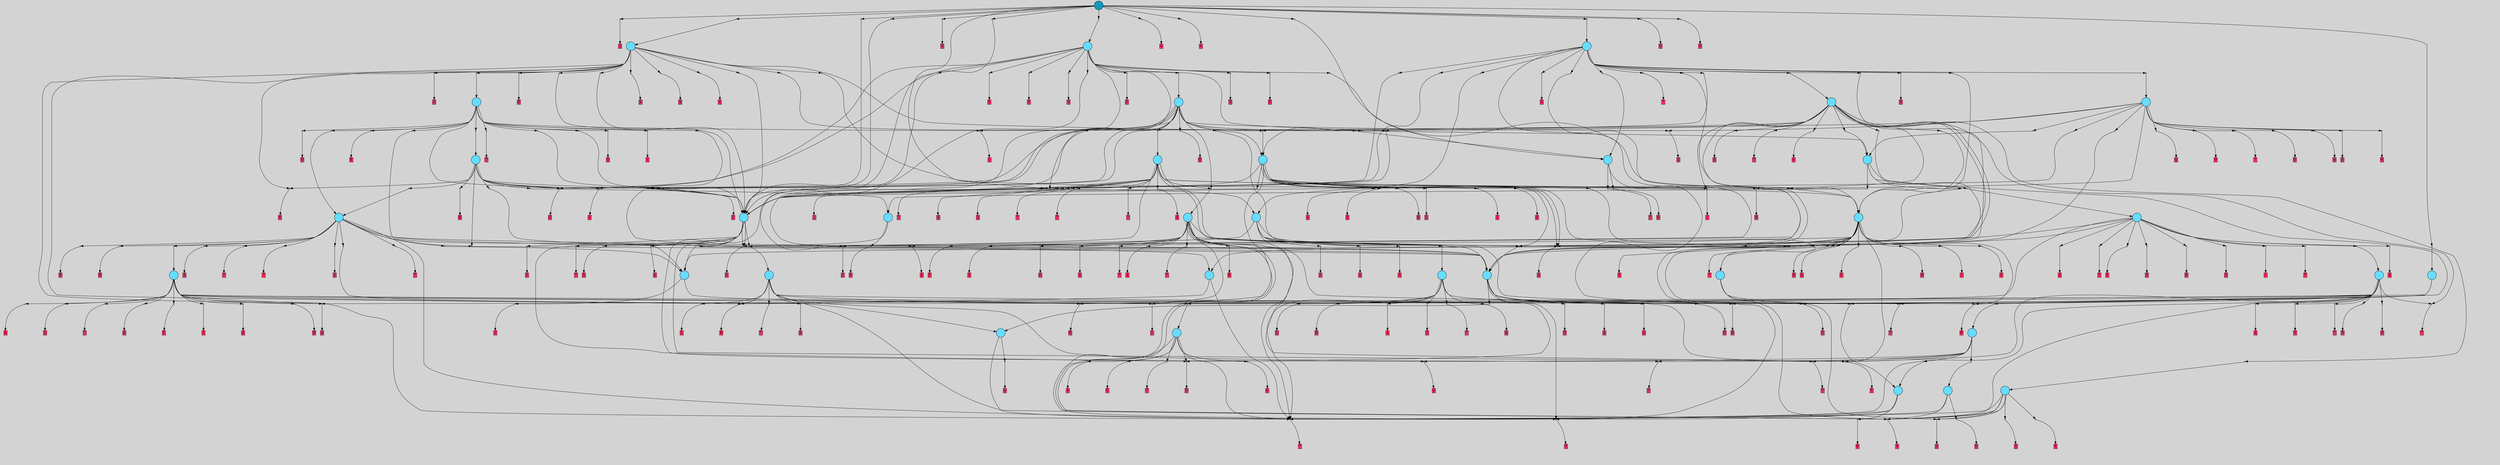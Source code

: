 // File exported with GEGELATI v1.3.1
// On the 2024-04-02 08:02:27
// With the File::TPGGraphDotExporter
digraph{
	graph[pad = "0.212, 0.055" bgcolor = lightgray]
	node[shape=circle style = filled label = ""]
		T1 [fillcolor="#66ddff"]
		T3 [fillcolor="#66ddff"]
		T4 [fillcolor="#66ddff"]
		T5 [fillcolor="#66ddff"]
		T6 [fillcolor="#66ddff"]
		T7 [fillcolor="#66ddff"]
		T8 [fillcolor="#66ddff"]
		T60 [fillcolor="#66ddff"]
		T107 [fillcolor="#66ddff"]
		T110 [fillcolor="#66ddff"]
		T115 [fillcolor="#66ddff"]
		T438 [fillcolor="#66ddff"]
		T583 [fillcolor="#66ddff"]
		T690 [fillcolor="#66ddff"]
		T725 [fillcolor="#66ddff"]
		T736 [fillcolor="#66ddff"]
		T787 [fillcolor="#66ddff"]
		T827 [fillcolor="#66ddff"]
		T836 [fillcolor="#66ddff"]
		T956 [fillcolor="#66ddff"]
		T1000 [fillcolor="#66ddff"]
		T1031 [fillcolor="#66ddff"]
		T1193 [fillcolor="#66ddff"]
		T1330 [fillcolor="#66ddff"]
		T1595 [fillcolor="#66ddff"]
		T1600 [fillcolor="#66ddff"]
		T1623 [fillcolor="#66ddff"]
		T1626 [fillcolor="#66ddff"]
		T1924 [fillcolor="#66ddff"]
		T2140 [fillcolor="#66ddff"]
		T2219 [fillcolor="#66ddff"]
		T2390 [fillcolor="#66ddff"]
		T2518 [fillcolor="#66ddff"]
		T2635 [fillcolor="#66ddff"]
		T3835 [fillcolor="#1199bb"]
		P72454 [fillcolor="#cccccc" shape=point] //
		I72454 [shape=box style=invis label="5|4&2|3#4|0&#92;n6|4&3|7#3|3&#92;n7|3&3|6#2|3&#92;n7|3&1|0#3|0&#92;n1|5&2|3#4|5&#92;n5|3&3|1#4|7&#92;n1|6&0|0#4|5&#92;n"]
		P72454 -> I72454[style=invis]
		A41453 [fillcolor="#ff3366" shape=box margin=0.03 width=0 height=0 label="1"]
		T1 -> P72454 -> A41453
		P72455 [fillcolor="#cccccc" shape=point] //
		I72455 [shape=box style=invis label="8|4&2|4#1|7&#92;n8|3&1|3#4|7&#92;n"]
		P72455 -> I72455[style=invis]
		A41454 [fillcolor="#ff3366" shape=box margin=0.03 width=0 height=0 label="2"]
		T1 -> P72455 -> A41454
		P72456 [fillcolor="#cccccc" shape=point] //
		I72456 [shape=box style=invis label="0|7&2|4#2|1&#92;n7|3&1|1#1|5&#92;n4|6&3|3#0|4&#92;n7|7&4|6#4|6&#92;n6|7&0|7#3|5&#92;n"]
		P72456 -> I72456[style=invis]
		A41455 [fillcolor="#ff3366" shape=box margin=0.03 width=0 height=0 label="3"]
		T3 -> P72456 -> A41455
		P72457 [fillcolor="#cccccc" shape=point] //
		I72457 [shape=box style=invis label="3|5&2|5#2|1&#92;n4|6&4|1#0|3&#92;n"]
		P72457 -> I72457[style=invis]
		A41456 [fillcolor="#ff3366" shape=box margin=0.03 width=0 height=0 label="4"]
		T3 -> P72457 -> A41456
		P72458 [fillcolor="#cccccc" shape=point] //
		I72458 [shape=box style=invis label="3|3&2|7#1|4&#92;n5|3&1|3#4|1&#92;n1|6&4|4#4|6&#92;n2|5&3|0#2|4&#92;n5|3&3|0#4|7&#92;n"]
		P72458 -> I72458[style=invis]
		A41457 [fillcolor="#ff3366" shape=box margin=0.03 width=0 height=0 label="4"]
		T4 -> P72458 -> A41457
		P72459 [fillcolor="#cccccc" shape=point] //
		I72459 [shape=box style=invis label="2|7&4|2#0|6&#92;n0|5&4|2#0|4&#92;n6|5&3|2#4|6&#92;n8|6&0|5#4|0&#92;n1|6&4|5#2|3&#92;n"]
		P72459 -> I72459[style=invis]
		A41458 [fillcolor="#ff3366" shape=box margin=0.03 width=0 height=0 label="5"]
		T4 -> P72459 -> A41458
		P72460 [fillcolor="#cccccc" shape=point] //
		I72460 [shape=box style=invis label="8|2&4|4#3|1&#92;n2|3&1|5#1|6&#92;n2|2&1|1#3|7&#92;n4|5&3|1#0|1&#92;n4|5&2|6#3|5&#92;n"]
		P72460 -> I72460[style=invis]
		A41459 [fillcolor="#ff3366" shape=box margin=0.03 width=0 height=0 label="5"]
		T5 -> P72460 -> A41459
		P72461 [fillcolor="#cccccc" shape=point] //
		I72461 [shape=box style=invis label="7|6&4|7#0|1&#92;n2|5&2|5#1|0&#92;n7|1&3|4#1|6&#92;n4|3&1|3#0|6&#92;n"]
		P72461 -> I72461[style=invis]
		A41460 [fillcolor="#ff3366" shape=box margin=0.03 width=0 height=0 label="6"]
		T5 -> P72461 -> A41460
		P72462 [fillcolor="#cccccc" shape=point] //
		I72462 [shape=box style=invis label="8|6&2|6#3|3&#92;n1|0&0|5#2|2&#92;n7|5&2|0#0|6&#92;n0|5&3|0#2|5&#92;n3|4&1|1#0|7&#92;n"]
		P72462 -> I72462[style=invis]
		A41461 [fillcolor="#ff3366" shape=box margin=0.03 width=0 height=0 label="6"]
		T6 -> P72462 -> A41461
		P72463 [fillcolor="#cccccc" shape=point] //
		I72463 [shape=box style=invis label="7|2&2|0#3|7&#92;n5|4&2|3#0|6&#92;n5|7&0|5#1|4&#92;n2|5&3|4#0|5&#92;n7|1&3|7#0|3&#92;n4|2&3|2#0|2&#92;n3|4&0|3#1|3&#92;n7|2&2|2#0|4&#92;n2|3&0|1#0|6&#92;n5|7&2|3#3|7&#92;n"]
		P72463 -> I72463[style=invis]
		A41462 [fillcolor="#ff3366" shape=box margin=0.03 width=0 height=0 label="7"]
		T6 -> P72463 -> A41462
		P72464 [fillcolor="#cccccc" shape=point] //
		I72464 [shape=box style=invis label="2|3&3|1#4|6&#92;n2|5&1|6#3|5&#92;n2|5&0|3#3|4&#92;n4|1&2|2#1|6&#92;n1|0&1|1#2|0&#92;n1|3&1|1#2|7&#92;n"]
		P72464 -> I72464[style=invis]
		A41463 [fillcolor="#ff3366" shape=box margin=0.03 width=0 height=0 label="7"]
		T7 -> P72464 -> A41463
		P72465 [fillcolor="#cccccc" shape=point] //
		I72465 [shape=box style=invis label="3|0&0|4#3|6&#92;n0|4&1|3#2|6&#92;n5|6&2|0#0|4&#92;n0|6&1|2#1|1&#92;n1|3&3|7#3|1&#92;n4|4&3|0#0|1&#92;n6|1&1|6#3|7&#92;n5|4&4|2#3|2&#92;n5|5&1|1#4|6&#92;n"]
		P72465 -> I72465[style=invis]
		A41464 [fillcolor="#ff3366" shape=box margin=0.03 width=0 height=0 label="8"]
		T7 -> P72465 -> A41464
		P72466 [fillcolor="#cccccc" shape=point] //
		I72466 [shape=box style=invis label="6|5&2|1#4|3&#92;n6|4&3|7#0|7&#92;n5|1&4|3#4|2&#92;n0|0&3|5#4|5&#92;n3|1&1|6#3|0&#92;n4|2&0|6#4|5&#92;n3|5&4|3#1|2&#92;n"]
		P72466 -> I72466[style=invis]
		A41465 [fillcolor="#ff3366" shape=box margin=0.03 width=0 height=0 label="8"]
		T8 -> P72466 -> A41465
		P72467 [fillcolor="#cccccc" shape=point] //
		I72467 [shape=box style=invis label="6|7&2|1#4|6&#92;n3|6&2|7#2|1&#92;n0|0&0|0#3|0&#92;n3|6&1|2#4|2&#92;n4|1&1|6#2|1&#92;n1|1&1|5#4|4&#92;n"]
		P72467 -> I72467[style=invis]
		A41466 [fillcolor="#ff3366" shape=box margin=0.03 width=0 height=0 label="0"]
		T8 -> P72467 -> A41466
		T3 -> P72460
		T5 -> P72454
		T6 -> P72461
		T60 -> P72464
		P72468 [fillcolor="#cccccc" shape=point] //
		I72468 [shape=box style=invis label="3|0&0|4#3|6&#92;n0|4&1|3#2|6&#92;n5|6&2|0#0|4&#92;n0|6&1|2#1|1&#92;n1|3&3|7#3|1&#92;n5|4&4|2#3|2&#92;n6|1&1|6#3|7&#92;n4|4&3|0#0|1&#92;n5|5&1|2#4|6&#92;n"]
		P72468 -> I72468[style=invis]
		A41467 [fillcolor="#ff3366" shape=box margin=0.03 width=0 height=0 label="8"]
		T60 -> P72468 -> A41467
		T60 -> P72459
		T107 -> P72456
		P72469 [fillcolor="#cccccc" shape=point] //
		I72469 [shape=box style=invis label="4|6&4|1#0|3&#92;n4|5&2|5#2|1&#92;n"]
		P72469 -> I72469[style=invis]
		A41468 [fillcolor="#ff3366" shape=box margin=0.03 width=0 height=0 label="4"]
		T107 -> P72469 -> A41468
		P72470 [fillcolor="#cccccc" shape=point] //
		I72470 [shape=box style=invis label="7|6&4|7#0|1&#92;n2|5&2|5#1|0&#92;n7|1&3|4#1|6&#92;n6|5&0|7#4|0&#92;n6|3&1|3#0|6&#92;n"]
		P72470 -> I72470[style=invis]
		A41469 [fillcolor="#ff3366" shape=box margin=0.03 width=0 height=0 label="6"]
		T107 -> P72470 -> A41469
		T107 -> P72456
		T107 -> P72457
		T107 -> P72464
		T107 -> P72457
		P72471 [fillcolor="#cccccc" shape=point] //
		I72471 [shape=box style=invis label="2|3&3|1#4|6&#92;n2|5&1|6#3|5&#92;n6|5&4|0#1|3&#92;n4|1&2|2#1|6&#92;n2|5&0|3#3|4&#92;n1|0&1|1#2|0&#92;n1|3&1|1#2|7&#92;n"]
		P72471 -> I72471[style=invis]
		A41470 [fillcolor="#ff3366" shape=box margin=0.03 width=0 height=0 label="7"]
		T110 -> P72471 -> A41470
		T110 -> P72465
		P72472 [fillcolor="#cccccc" shape=point] //
		I72472 [shape=box style=invis label="0|5&4|5#1|6&#92;n1|3&2|4#1|2&#92;n4|7&4|7#1|0&#92;n0|4&3|7#2|7&#92;n3|5&3|1#3|5&#92;n6|5&4|2#1|1&#92;n8|0&3|3#0|1&#92;n3|4&4|3#2|1&#92;n7|3&0|7#4|3&#92;n7|0&2|2#1|5&#92;n"]
		P72472 -> I72472[style=invis]
		A41471 [fillcolor="#ff3366" shape=box margin=0.03 width=0 height=0 label="0"]
		T110 -> P72472 -> A41471
		T110 -> P72457
		T110 -> P72460
		P72473 [fillcolor="#cccccc" shape=point] //
		I72473 [shape=box style=invis label="2|5&1|6#3|5&#92;n2|5&0|0#3|4&#92;n1|3&1|1#2|7&#92;n1|0&1|1#2|0&#92;n4|1&2|2#1|6&#92;n7|1&3|3#0|4&#92;n"]
		P72473 -> I72473[style=invis]
		A41472 [fillcolor="#ff3366" shape=box margin=0.03 width=0 height=0 label="7"]
		T110 -> P72473 -> A41472
		P72474 [fillcolor="#cccccc" shape=point] //
		I72474 [shape=box style=invis label="0|4&3|0#1|4&#92;n1|0&1|1#0|3&#92;n5|6&3|7#4|3&#92;n"]
		P72474 -> I72474[style=invis]
		A41473 [fillcolor="#ff3366" shape=box margin=0.03 width=0 height=0 label="4"]
		T110 -> P72474 -> A41473
		P72475 [fillcolor="#cccccc" shape=point] //
		I72475 [shape=box style=invis label="2|3&1|5#1|6&#92;n8|2&4|4#3|1&#92;n2|2&1|1#3|7&#92;n0|5&3|1#0|1&#92;n4|5&2|6#3|5&#92;n"]
		P72475 -> I72475[style=invis]
		A41474 [fillcolor="#ff3366" shape=box margin=0.03 width=0 height=0 label="5"]
		T110 -> P72475 -> A41474
		T115 -> P72464
		T115 -> P72457
		P72476 [fillcolor="#cccccc" shape=point] //
		I72476 [shape=box style=invis label="1|6&4|5#2|3&#92;n0|5&4|2#0|4&#92;n6|1&0|1#1|6&#92;n2|7&2|1#2|6&#92;n8|6&0|5#4|0&#92;n6|5&3|2#4|6&#92;n2|0&3|2#0|6&#92;n"]
		P72476 -> I72476[style=invis]
		A41475 [fillcolor="#ff3366" shape=box margin=0.03 width=0 height=0 label="5"]
		T115 -> P72476 -> A41475
		P72477 [fillcolor="#cccccc" shape=point] //
		I72477 [shape=box style=invis label="6|6&1|3#0|1&#92;n2|1&3|2#4|4&#92;n1|0&3|5#0|4&#92;n"]
		P72477 -> I72477[style=invis]
		A41476 [fillcolor="#ff3366" shape=box margin=0.03 width=0 height=0 label="5"]
		T438 -> P72477 -> A41476
		P72478 [fillcolor="#cccccc" shape=point] //
		I72478 [shape=box style=invis label="7|7&2|5#4|3&#92;n1|6&0|6#4|0&#92;n0|4&0|7#0|1&#92;n2|7&4|2#1|7&#92;n5|0&3|2#2|6&#92;n6|1&2|6#4|1&#92;n"]
		P72478 -> I72478[style=invis]
		A41477 [fillcolor="#ff3366" shape=box margin=0.03 width=0 height=0 label="6"]
		T438 -> P72478 -> A41477
		T438 -> P72459
		P72479 [fillcolor="#cccccc" shape=point] //
		I72479 [shape=box style=invis label="4|0&1|7#4|7&#92;n3|5&4|5#2|1&#92;n8|3&0|0#2|7&#92;n"]
		P72479 -> I72479[style=invis]
		A41478 [fillcolor="#ff3366" shape=box margin=0.03 width=0 height=0 label="4"]
		T438 -> P72479 -> A41478
		T438 -> P72464
		P72480 [fillcolor="#cccccc" shape=point] //
		I72480 [shape=box style=invis label="2|0&4|4#3|5&#92;n0|2&2|0#4|1&#92;n0|6&0|1#1|6&#92;n"]
		P72480 -> I72480[style=invis]
		A41479 [fillcolor="#ff3366" shape=box margin=0.03 width=0 height=0 label="5"]
		T438 -> P72480 -> A41479
		P72481 [fillcolor="#cccccc" shape=point] //
		I72481 [shape=box style=invis label="2|3&3|1#4|6&#92;n2|5&1|6#3|5&#92;n2|5&0|3#3|4&#92;n4|0&0|2#3|6&#92;n1|0&1|1#2|0&#92;n1|3&1|1#2|7&#92;n4|1&3|2#1|6&#92;n"]
		P72481 -> I72481[style=invis]
		A41480 [fillcolor="#ff3366" shape=box margin=0.03 width=0 height=0 label="7"]
		T438 -> P72481 -> A41480
		P72482 [fillcolor="#cccccc" shape=point] //
		I72482 [shape=box style=invis label="2|0&3|1#4|6&#92;n4|1&2|2#1|6&#92;n2|5&0|3#3|4&#92;n8|5&0|5#0|1&#92;n1|2&1|1#2|0&#92;n2|5&1|6#3|5&#92;n"]
		P72482 -> I72482[style=invis]
		A41481 [fillcolor="#ff3366" shape=box margin=0.03 width=0 height=0 label="7"]
		T583 -> P72482 -> A41481
		P72483 [fillcolor="#cccccc" shape=point] //
		I72483 [shape=box style=invis label="1|1&1|3#4|4&#92;n7|1&2|4#3|0&#92;n1|0&1|4#4|2&#92;n1|7&1|1#4|7&#92;n1|2&0|6#3|1&#92;n"]
		P72483 -> I72483[style=invis]
		T583 -> P72483 -> T115
		P72484 [fillcolor="#cccccc" shape=point] //
		I72484 [shape=box style=invis label="7|2&2|3#2|1&#92;n1|0&1|0#2|6&#92;n3|6&1|3#2|4&#92;n8|6&4|0#3|3&#92;n6|3&4|3#0|1&#92;n0|5&4|4#2|3&#92;n7|5&0|7#0|7&#92;n8|4&1|0#1|1&#92;n2|1&1|7#4|6&#92;n"]
		P72484 -> I72484[style=invis]
		T583 -> P72484 -> T60
		P72485 [fillcolor="#cccccc" shape=point] //
		I72485 [shape=box style=invis label="2|0&3|0#2|4&#92;n5|3&1|3#4|1&#92;n3|3&2|7#1|4&#92;n5|3&3|0#4|7&#92;n"]
		P72485 -> I72485[style=invis]
		A41482 [fillcolor="#ff3366" shape=box margin=0.03 width=0 height=0 label="4"]
		T583 -> P72485 -> A41482
		P72486 [fillcolor="#cccccc" shape=point] //
		I72486 [shape=box style=invis label="4|3&4|7#2|5&#92;n3|7&3|2#1|1&#92;n6|3&3|1#3|1&#92;n3|0&3|5#0|5&#92;n3|4&1|2#4|4&#92;n2|3&1|7#1|6&#92;n2|2&1|6#3|7&#92;n4|5&3|1#0|1&#92;n8|2&3|4#3|1&#92;n6|1&0|2#2|1&#92;n"]
		P72486 -> I72486[style=invis]
		A41483 [fillcolor="#ff3366" shape=box margin=0.03 width=0 height=0 label="5"]
		T583 -> P72486 -> A41483
		T583 -> P72471
		T690 -> P72464
		P72487 [fillcolor="#cccccc" shape=point] //
		I72487 [shape=box style=invis label="0|0&3|5#3|1&#92;n0|2&0|3#2|2&#92;n8|5&0|6#1|0&#92;n"]
		P72487 -> I72487[style=invis]
		A41484 [fillcolor="#ff3366" shape=box margin=0.03 width=0 height=0 label="4"]
		T690 -> P72487 -> A41484
		P72488 [fillcolor="#cccccc" shape=point] //
		I72488 [shape=box style=invis label="5|7&4|0#2|5&#92;n5|6&1|5#4|7&#92;n0|7&0|6#1|5&#92;n4|7&4|0#2|6&#92;n4|3&3|7#2|0&#92;n8|5&4|4#1|0&#92;n2|0&4|0#3|5&#92;n8|4&0|6#0|3&#92;n8|1&1|7#0|3&#92;n"]
		P72488 -> I72488[style=invis]
		A41485 [fillcolor="#ff3366" shape=box margin=0.03 width=0 height=0 label="5"]
		T690 -> P72488 -> A41485
		P72489 [fillcolor="#cccccc" shape=point] //
		I72489 [shape=box style=invis label="0|5&4|5#1|6&#92;n1|3&2|4#1|2&#92;n3|4&4|3#2|1&#92;n4|7&4|7#2|0&#92;n3|5&3|1#3|5&#92;n6|5&4|2#1|1&#92;n8|0&3|3#0|1&#92;n7|1&0|7#4|3&#92;n6|4&0|0#0|7&#92;n7|0&2|2#1|5&#92;n"]
		P72489 -> I72489[style=invis]
		A41486 [fillcolor="#ff3366" shape=box margin=0.03 width=0 height=0 label="0"]
		T690 -> P72489 -> A41486
		P72490 [fillcolor="#cccccc" shape=point] //
		I72490 [shape=box style=invis label="2|3&3|1#1|6&#92;n2|5&0|2#3|4&#92;n1|3&1|1#2|7&#92;n1|0&1|1#3|0&#92;n"]
		P72490 -> I72490[style=invis]
		A41487 [fillcolor="#ff3366" shape=box margin=0.03 width=0 height=0 label="7"]
		T690 -> P72490 -> A41487
		P72491 [fillcolor="#cccccc" shape=point] //
		I72491 [shape=box style=invis label="2|0&3|6#2|4&#92;n2|2&2|4#1|1&#92;n7|5&1|6#2|4&#92;n7|5&1|0#3|3&#92;n3|2&3|5#0|7&#92;n"]
		P72491 -> I72491[style=invis]
		A41488 [fillcolor="#ff3366" shape=box margin=0.03 width=0 height=0 label="4"]
		T690 -> P72491 -> A41488
		P72492 [fillcolor="#cccccc" shape=point] //
		I72492 [shape=box style=invis label="8|2&1|3#4|7&#92;n"]
		P72492 -> I72492[style=invis]
		A41489 [fillcolor="#ff3366" shape=box margin=0.03 width=0 height=0 label="2"]
		T690 -> P72492 -> A41489
		P72493 [fillcolor="#cccccc" shape=point] //
		I72493 [shape=box style=invis label="4|4&4|2#0|2&#92;n1|3&3|7#3|3&#92;n0|6&1|2#1|6&#92;n5|6&2|0#0|4&#92;n4|4&3|0#0|1&#92;n2|0&3|7#1|2&#92;n6|1&1|6#3|7&#92;n0|4&1|7#2|6&#92;n4|6&4|2#3|5&#92;n"]
		P72493 -> I72493[style=invis]
		A41490 [fillcolor="#ff3366" shape=box margin=0.03 width=0 height=0 label="8"]
		T690 -> P72493 -> A41490
		T725 -> P72482
		P72494 [fillcolor="#cccccc" shape=point] //
		I72494 [shape=box style=invis label="6|7&2|1#4|6&#92;n3|6&1|2#4|2&#92;n5|0&0|0#3|0&#92;n3|6&2|7#2|1&#92;n4|1&1|6#2|1&#92;n"]
		P72494 -> I72494[style=invis]
		A41491 [fillcolor="#ff3366" shape=box margin=0.03 width=0 height=0 label="0"]
		T725 -> P72494 -> A41491
		T725 -> P72477
		P72495 [fillcolor="#cccccc" shape=point] //
		I72495 [shape=box style=invis label="4|6&2|1#0|5&#92;n8|5&3|6#0|3&#92;n7|0&0|0#2|1&#92;n"]
		P72495 -> I72495[style=invis]
		T725 -> P72495 -> T4
		P72496 [fillcolor="#cccccc" shape=point] //
		I72496 [shape=box style=invis label="0|0&1|3#0|2&#92;n5|5&2|1#2|5&#92;n"]
		P72496 -> I72496[style=invis]
		A41492 [fillcolor="#ff3366" shape=box margin=0.03 width=0 height=0 label="4"]
		T725 -> P72496 -> A41492
		P72497 [fillcolor="#cccccc" shape=point] //
		I72497 [shape=box style=invis label="0|4&2|2#3|6&#92;n5|4&2|3#1|2&#92;n4|7&0|6#2|5&#92;n6|0&2|4#3|2&#92;n3|6&4|0#0|7&#92;n1|1&4|3#0|0&#92;n"]
		P72497 -> I72497[style=invis]
		A41493 [fillcolor="#ff3366" shape=box margin=0.03 width=0 height=0 label="4"]
		T725 -> P72497 -> A41493
		T725 -> P72459
		P72498 [fillcolor="#cccccc" shape=point] //
		I72498 [shape=box style=invis label="2|0&3|1#4|6&#92;n1|2&1|1#3|0&#92;n2|5&1|6#3|5&#92;n8|5&0|5#0|1&#92;n0|7&2|7#1|0&#92;n2|5&0|3#3|4&#92;n"]
		P72498 -> I72498[style=invis]
		A41494 [fillcolor="#ff3366" shape=box margin=0.03 width=0 height=0 label="7"]
		T736 -> P72498 -> A41494
		T736 -> P72467
		T736 -> P72467
		P72499 [fillcolor="#cccccc" shape=point] //
		I72499 [shape=box style=invis label="2|3&0|5#2|5&#92;n5|1&4|3#4|2&#92;n6|4&3|7#0|3&#92;n0|0&3|5#4|5&#92;n0|6&4|6#3|7&#92;n6|5&2|4#2|3&#92;n3|5&4|3#1|2&#92;n"]
		P72499 -> I72499[style=invis]
		T736 -> P72499 -> T110
		P72500 [fillcolor="#cccccc" shape=point] //
		I72500 [shape=box style=invis label="3|5&0|2#3|6&#92;n4|2&0|7#1|4&#92;n4|7&4|4#4|3&#92;n5|0&2|2#1|4&#92;n"]
		P72500 -> I72500[style=invis]
		A41495 [fillcolor="#ff3366" shape=box margin=0.03 width=0 height=0 label="0"]
		T736 -> P72500 -> A41495
		P72501 [fillcolor="#cccccc" shape=point] //
		I72501 [shape=box style=invis label="8|0&2|0#1|7&#92;n1|0&1|1#0|2&#92;n4|3&2|1#0|3&#92;n1|3&1|1#2|7&#92;n"]
		P72501 -> I72501[style=invis]
		T736 -> P72501 -> T7
		T736 -> P72485
		P72502 [fillcolor="#cccccc" shape=point] //
		I72502 [shape=box style=invis label="2|0&1|1#3|3&#92;n3|5&0|5#0|5&#92;n6|2&0|6#1|1&#92;n5|4&0|3#4|5&#92;n2|1&0|3#0|2&#92;n"]
		P72502 -> I72502[style=invis]
		A41496 [fillcolor="#ff3366" shape=box margin=0.03 width=0 height=0 label="4"]
		T736 -> P72502 -> A41496
		P72503 [fillcolor="#cccccc" shape=point] //
		I72503 [shape=box style=invis label="4|3&4|7#2|5&#92;n7|2&2|6#3|0&#92;n3|7&3|2#1|1&#92;n8|2&3|4#3|1&#92;n3|0&3|5#0|5&#92;n3|4&1|2#4|4&#92;n2|3&1|7#1|6&#92;n2|2&1|6#3|7&#92;n4|5&3|1#0|1&#92;n6|3&4|1#3|1&#92;n"]
		P72503 -> I72503[style=invis]
		A41497 [fillcolor="#ff3366" shape=box margin=0.03 width=0 height=0 label="5"]
		T736 -> P72503 -> A41497
		T736 -> P72477
		T736 -> P72486
		P72504 [fillcolor="#cccccc" shape=point] //
		I72504 [shape=box style=invis label="2|3&3|1#4|6&#92;n2|5&1|6#3|5&#92;n2|5&0|3#3|4&#92;n1|3&1|1#2|7&#92;n1|0&1|1#2|0&#92;n4|6&2|2#1|6&#92;n"]
		P72504 -> I72504[style=invis]
		A41498 [fillcolor="#ff3366" shape=box margin=0.03 width=0 height=0 label="7"]
		T787 -> P72504 -> A41498
		T787 -> P72457
		P72505 [fillcolor="#cccccc" shape=point] //
		I72505 [shape=box style=invis label="1|0&1|7#4|3&#92;n"]
		P72505 -> I72505[style=invis]
		T787 -> P72505 -> T438
		P72506 [fillcolor="#cccccc" shape=point] //
		I72506 [shape=box style=invis label="2|0&3|7#1|5&#92;n5|6&0|0#0|4&#92;n7|2&0|0#3|5&#92;n7|1&3|0#1|6&#92;n8|6&2|0#0|2&#92;n3|1&4|4#2|7&#92;n8|3&4|5#1|6&#92;n5|7&2|0#0|1&#92;n3|1&2|2#3|0&#92;n3|6&4|3#4|3&#92;n"]
		P72506 -> I72506[style=invis]
		A41499 [fillcolor="#ff3366" shape=box margin=0.03 width=0 height=0 label="8"]
		T787 -> P72506 -> A41499
		P72507 [fillcolor="#cccccc" shape=point] //
		I72507 [shape=box style=invis label="6|2&1|3#3|6&#92;n6|0&3|3#2|4&#92;n"]
		P72507 -> I72507[style=invis]
		A41500 [fillcolor="#ff3366" shape=box margin=0.03 width=0 height=0 label="4"]
		T787 -> P72507 -> A41500
		P72508 [fillcolor="#cccccc" shape=point] //
		I72508 [shape=box style=invis label="8|2&4|4#3|1&#92;n7|7&0|4#3|7&#92;n4|5&2|6#3|0&#92;n6|4&1|3#2|3&#92;n7|0&3|0#0|6&#92;n"]
		P72508 -> I72508[style=invis]
		A41501 [fillcolor="#ff3366" shape=box margin=0.03 width=0 height=0 label="5"]
		T787 -> P72508 -> A41501
		P72509 [fillcolor="#cccccc" shape=point] //
		I72509 [shape=box style=invis label="0|0&1|4#2|0&#92;n2|5&1|6#3|5&#92;n7|0&3|0#4|6&#92;n1|3&1|1#4|7&#92;n"]
		P72509 -> I72509[style=invis]
		A41502 [fillcolor="#ff3366" shape=box margin=0.03 width=0 height=0 label="7"]
		T787 -> P72509 -> A41502
		P72510 [fillcolor="#cccccc" shape=point] //
		I72510 [shape=box style=invis label="4|1&2|2#1|6&#92;n0|0&0|4#0|1&#92;n2|0&0|3#3|4&#92;n3|3&1|1#2|0&#92;n1|0&1|1#2|7&#92;n7|1&2|0#4|3&#92;n"]
		P72510 -> I72510[style=invis]
		A41503 [fillcolor="#ff3366" shape=box margin=0.03 width=0 height=0 label="7"]
		T787 -> P72510 -> A41503
		T787 -> P72486
		P72511 [fillcolor="#cccccc" shape=point] //
		I72511 [shape=box style=invis label="5|3&1|3#4|1&#92;n5|3&3|0#4|7&#92;n2|0&3|0#2|4&#92;n1|6&4|4#4|6&#92;n"]
		P72511 -> I72511[style=invis]
		A41504 [fillcolor="#ff3366" shape=box margin=0.03 width=0 height=0 label="4"]
		T787 -> P72511 -> A41504
		T787 -> P72464
		P72512 [fillcolor="#cccccc" shape=point] //
		I72512 [shape=box style=invis label="0|2&4|5#4|6&#92;n3|6&1|5#1|7&#92;n4|0&3|5#2|6&#92;n1|3&4|0#1|1&#92;n1|4&3|6#1|0&#92;n"]
		P72512 -> I72512[style=invis]
		T787 -> P72512 -> T583
		P72513 [fillcolor="#cccccc" shape=point] //
		I72513 [shape=box style=invis label="0|5&4|2#0|4&#92;n2|3&4|2#0|6&#92;n4|0&2|1#2|6&#92;n6|5&3|2#4|6&#92;n8|6&0|5#4|0&#92;n"]
		P72513 -> I72513[style=invis]
		A41505 [fillcolor="#ff3366" shape=box margin=0.03 width=0 height=0 label="5"]
		T787 -> P72513 -> A41505
		P72514 [fillcolor="#cccccc" shape=point] //
		I72514 [shape=box style=invis label="8|6&1|1#1|1&#92;n0|2&1|3#4|5&#92;n3|2&1|0#2|5&#92;n5|0&0|7#1|6&#92;n0|4&4|0#4|7&#92;n2|3&3|3#0|7&#92;n7|4&4|3#4|1&#92;n8|6&1|3#3|3&#92;n"]
		P72514 -> I72514[style=invis]
		A41506 [fillcolor="#ff3366" shape=box margin=0.03 width=0 height=0 label="0"]
		T787 -> P72514 -> A41506
		P72515 [fillcolor="#cccccc" shape=point] //
		I72515 [shape=box style=invis label="2|3&3|1#4|6&#92;n2|5&1|6#3|5&#92;n4|1&2|2#1|6&#92;n2|5&0|3#3|4&#92;n7|3&4|5#0|6&#92;n1|0&1|1#2|0&#92;n1|3&1|1#2|7&#92;n"]
		P72515 -> I72515[style=invis]
		T787 -> P72515 -> T60
		T827 -> P72505
		T827 -> P72506
		P72516 [fillcolor="#cccccc" shape=point] //
		I72516 [shape=box style=invis label="3|4&1|1#1|1&#92;n4|3&0|5#2|5&#92;n6|0&3|3#2|4&#92;n"]
		P72516 -> I72516[style=invis]
		A41507 [fillcolor="#ff3366" shape=box margin=0.03 width=0 height=0 label="4"]
		T827 -> P72516 -> A41507
		P72517 [fillcolor="#cccccc" shape=point] //
		I72517 [shape=box style=invis label="8|2&2|4#3|1&#92;n7|0&3|0#0|6&#92;n4|5&4|6#3|0&#92;n7|7&0|4#3|7&#92;n6|4&1|3#2|3&#92;n3|2&3|1#2|5&#92;n4|4&4|1#4|1&#92;n"]
		P72517 -> I72517[style=invis]
		A41508 [fillcolor="#ff3366" shape=box margin=0.03 width=0 height=0 label="5"]
		T827 -> P72517 -> A41508
		P72518 [fillcolor="#cccccc" shape=point] //
		I72518 [shape=box style=invis label="7|1&2|0#4|3&#92;n0|0&0|4#1|1&#92;n3|3&1|1#4|0&#92;n1|0&1|1#2|7&#92;n2|0&0|3#3|4&#92;n"]
		P72518 -> I72518[style=invis]
		A41509 [fillcolor="#ff3366" shape=box margin=0.03 width=0 height=0 label="7"]
		T827 -> P72518 -> A41509
		T827 -> P72465
		T827 -> P72511
		T827 -> P72464
		T827 -> P72461
		P72519 [fillcolor="#cccccc" shape=point] //
		I72519 [shape=box style=invis label="3|2&1|3#4|1&#92;n3|3&1|7#3|6&#92;n6|0&4|1#3|0&#92;n"]
		P72519 -> I72519[style=invis]
		A41510 [fillcolor="#ff3366" shape=box margin=0.03 width=0 height=0 label="4"]
		T827 -> P72519 -> A41510
		P72520 [fillcolor="#cccccc" shape=point] //
		I72520 [shape=box style=invis label="4|6&1|6#1|2&#92;n6|6&1|3#0|1&#92;n1|0&3|0#0|4&#92;n"]
		P72520 -> I72520[style=invis]
		A41511 [fillcolor="#ff3366" shape=box margin=0.03 width=0 height=0 label="5"]
		T827 -> P72520 -> A41511
		P72521 [fillcolor="#cccccc" shape=point] //
		I72521 [shape=box style=invis label="3|6&3|0#4|6&#92;n1|4&4|3#0|2&#92;n1|0&0|6#0|3&#92;n2|7&3|0#3|2&#92;n1|1&3|0#3|6&#92;n"]
		P72521 -> I72521[style=invis]
		A41512 [fillcolor="#ff3366" shape=box margin=0.03 width=0 height=0 label="5"]
		T827 -> P72521 -> A41512
		P72522 [fillcolor="#cccccc" shape=point] //
		I72522 [shape=box style=invis label="1|4&0|1#2|1&#92;n7|1&3|5#0|1&#92;n0|4&1|3#4|2&#92;n2|6&3|1#3|5&#92;n8|0&0|0#3|4&#92;n"]
		P72522 -> I72522[style=invis]
		A41513 [fillcolor="#ff3366" shape=box margin=0.03 width=0 height=0 label="4"]
		T827 -> P72522 -> A41513
		P72523 [fillcolor="#cccccc" shape=point] //
		I72523 [shape=box style=invis label="0|4&1|3#2|6&#92;n3|0&0|4#3|6&#92;n5|6&2|2#0|4&#92;n0|6&1|2#1|1&#92;n1|3&3|7#3|1&#92;n4|4&3|0#0|1&#92;n6|1&1|6#3|7&#92;n5|4&4|2#3|2&#92;n5|5&1|1#4|6&#92;n"]
		P72523 -> I72523[style=invis]
		A41514 [fillcolor="#ff3366" shape=box margin=0.03 width=0 height=0 label="8"]
		T827 -> P72523 -> A41514
		P72524 [fillcolor="#cccccc" shape=point] //
		I72524 [shape=box style=invis label="2|0&4|3#3|4&#92;n5|5&2|3#4|0&#92;n6|4&3|7#3|3&#92;n8|1&0|1#2|0&#92;n7|3&1|0#3|0&#92;n7|3&3|6#2|3&#92;n5|5&3|1#4|7&#92;n"]
		P72524 -> I72524[style=invis]
		A41515 [fillcolor="#ff3366" shape=box margin=0.03 width=0 height=0 label="1"]
		T836 -> P72524 -> A41515
		P72525 [fillcolor="#cccccc" shape=point] //
		I72525 [shape=box style=invis label="6|4&0|5#4|4&#92;n3|3&2|7#1|4&#92;n2|0&3|0#2|4&#92;n1|6&4|4#4|6&#92;n6|2&3|1#4|7&#92;n5|3&3|0#4|7&#92;n"]
		P72525 -> I72525[style=invis]
		A41516 [fillcolor="#ff3366" shape=box margin=0.03 width=0 height=0 label="4"]
		T836 -> P72525 -> A41516
		P72526 [fillcolor="#cccccc" shape=point] //
		I72526 [shape=box style=invis label="0|4&1|7#2|6&#92;n5|0&3|6#2|4&#92;n3|5&4|4#4|0&#92;n"]
		P72526 -> I72526[style=invis]
		A41517 [fillcolor="#ff3366" shape=box margin=0.03 width=0 height=0 label="5"]
		T836 -> P72526 -> A41517
		T836 -> P72504
		T836 -> P72464
		T836 -> P72499
		P72527 [fillcolor="#cccccc" shape=point] //
		I72527 [shape=box style=invis label="1|1&3|3#4|6&#92;n3|5&3|1#0|2&#92;n8|0&4|2#3|1&#92;n2|2&1|1#3|2&#92;n"]
		P72527 -> I72527[style=invis]
		T836 -> P72527 -> T690
		P72528 [fillcolor="#cccccc" shape=point] //
		I72528 [shape=box style=invis label="4|4&4|2#0|2&#92;n1|3&3|7#0|3&#92;n5|6&2|0#0|4&#92;n0|6&1|2#1|1&#92;n4|6&4|2#3|5&#92;n2|0&3|7#1|2&#92;n6|1&1|6#3|7&#92;n0|4&1|7#2|6&#92;n4|4&3|0#0|1&#92;n"]
		P72528 -> I72528[style=invis]
		A41518 [fillcolor="#ff3366" shape=box margin=0.03 width=0 height=0 label="8"]
		T956 -> P72528 -> A41518
		P72529 [fillcolor="#cccccc" shape=point] //
		I72529 [shape=box style=invis label="3|1&3|0#0|4&#92;n7|2&0|3#1|0&#92;n7|2&1|3#1|1&#92;n2|6&1|3#3|1&#92;n7|2&3|7#4|6&#92;n7|5&0|2#0|6&#92;n6|0&4|7#4|0&#92;n"]
		P72529 -> I72529[style=invis]
		A41519 [fillcolor="#ff3366" shape=box margin=0.03 width=0 height=0 label="5"]
		T956 -> P72529 -> A41519
		T956 -> P72515
		T956 -> P72457
		P72530 [fillcolor="#cccccc" shape=point] //
		I72530 [shape=box style=invis label="1|0&0|2#1|6&#92;n2|5&3|1#4|4&#92;n3|4&3|0#2|3&#92;n"]
		P72530 -> I72530[style=invis]
		A41520 [fillcolor="#ff3366" shape=box margin=0.03 width=0 height=0 label="4"]
		T956 -> P72530 -> A41520
		T956 -> P72454
		T956 -> P72457
		P72531 [fillcolor="#cccccc" shape=point] //
		I72531 [shape=box style=invis label="2|5&4|5#1|0&#92;n5|6&2|6#2|2&#92;n6|4&3|7#4|1&#92;n3|0&4|0#3|2&#92;n3|4&1|5#4|1&#92;n"]
		P72531 -> I72531[style=invis]
		A41521 [fillcolor="#ff3366" shape=box margin=0.03 width=0 height=0 label="0"]
		T956 -> P72531 -> A41521
		T956 -> P72486
		P72532 [fillcolor="#cccccc" shape=point] //
		I72532 [shape=box style=invis label="3|3&1|3#4|1&#92;n7|0&3|7#4|7&#92;n5|4&3|0#4|2&#92;n1|6&4|4#3|6&#92;n"]
		P72532 -> I72532[style=invis]
		A41522 [fillcolor="#ff3366" shape=box margin=0.03 width=0 height=0 label="4"]
		T956 -> P72532 -> A41522
		P72533 [fillcolor="#cccccc" shape=point] //
		I72533 [shape=box style=invis label="2|3&3|1#4|6&#92;n2|5&1|6#3|5&#92;n2|4&0|0#0|7&#92;n2|5&0|3#3|4&#92;n1|3&1|1#2|7&#92;n1|0&1|1#2|0&#92;n4|1&2|2#0|6&#92;n"]
		P72533 -> I72533[style=invis]
		A41523 [fillcolor="#ff3366" shape=box margin=0.03 width=0 height=0 label="7"]
		T956 -> P72533 -> A41523
		P72534 [fillcolor="#cccccc" shape=point] //
		I72534 [shape=box style=invis label="7|0&2|3#4|4&#92;n3|7&1|3#0|6&#92;n3|6&1|5#3|2&#92;n3|4&3|4#4|6&#92;n4|2&0|6#0|3&#92;n7|5&0|2#1|0&#92;n6|3&2|7#2|3&#92;n7|2&3|2#2|3&#92;n"]
		P72534 -> I72534[style=invis]
		A41524 [fillcolor="#ff3366" shape=box margin=0.03 width=0 height=0 label="4"]
		T956 -> P72534 -> A41524
		P72535 [fillcolor="#cccccc" shape=point] //
		I72535 [shape=box style=invis label="0|4&0|5#2|7&#92;n4|6&4|1#0|3&#92;n"]
		P72535 -> I72535[style=invis]
		A41525 [fillcolor="#ff3366" shape=box margin=0.03 width=0 height=0 label="4"]
		T956 -> P72535 -> A41525
		P72536 [fillcolor="#cccccc" shape=point] //
		I72536 [shape=box style=invis label="4|4&2|6#3|3&#92;n3|7&3|6#2|1&#92;n1|0&0|2#1|6&#92;n4|0&4|0#4|0&#92;n2|5&3|1#4|4&#92;n"]
		P72536 -> I72536[style=invis]
		T956 -> P72536 -> T725
		P72537 [fillcolor="#cccccc" shape=point] //
		I72537 [shape=box style=invis label="2|7&3|1#4|6&#92;n7|0&4|3#0|2&#92;n0|7&3|1#0|4&#92;n2|5&1|6#3|5&#92;n4|0&1|1#2|0&#92;n4|6&2|2#1|6&#92;n"]
		P72537 -> I72537[style=invis]
		A41526 [fillcolor="#ff3366" shape=box margin=0.03 width=0 height=0 label="7"]
		T956 -> P72537 -> A41526
		P72538 [fillcolor="#cccccc" shape=point] //
		I72538 [shape=box style=invis label="1|0&1|1#0|0&#92;n5|0&4|1#4|5&#92;n0|5&3|4#0|5&#92;n2|1&3|4#4|5&#92;n4|5&1|4#0|7&#92;n6|1&0|1#0|0&#92;n6|0&1|3#0|3&#92;n"]
		P72538 -> I72538[style=invis]
		A41527 [fillcolor="#ff3366" shape=box margin=0.03 width=0 height=0 label="7"]
		T1000 -> P72538 -> A41527
		P72539 [fillcolor="#cccccc" shape=point] //
		I72539 [shape=box style=invis label="4|0&4|1#2|3&#92;n4|6&0|7#3|1&#92;n0|0&4|5#0|5&#92;n3|2&3|4#1|1&#92;n4|5&1|7#0|3&#92;n"]
		P72539 -> I72539[style=invis]
		T1000 -> P72539 -> T4
		P72540 [fillcolor="#cccccc" shape=point] //
		I72540 [shape=box style=invis label="2|2&3|0#0|0&#92;n1|0&3|2#1|5&#92;n8|6&3|0#3|2&#92;n3|4&1|1#1|2&#92;n3|2&4|4#3|2&#92;n6|3&0|6#4|2&#92;n"]
		P72540 -> I72540[style=invis]
		T1000 -> P72540 -> T827
		P72541 [fillcolor="#cccccc" shape=point] //
		I72541 [shape=box style=invis label="2|0&3|2#1|5&#92;n8|5&4|7#1|5&#92;n"]
		P72541 -> I72541[style=invis]
		A41528 [fillcolor="#ff3366" shape=box margin=0.03 width=0 height=0 label="2"]
		T1000 -> P72541 -> A41528
		P72542 [fillcolor="#cccccc" shape=point] //
		I72542 [shape=box style=invis label="3|6&3|6#4|6&#92;n5|3&3|0#4|7&#92;n8|3&0|7#1|4&#92;n1|6&1|4#4|7&#92;n6|0&3|1#2|6&#92;n2|5&1|0#2|4&#92;n"]
		P72542 -> I72542[style=invis]
		T1000 -> P72542 -> T1
		P72543 [fillcolor="#cccccc" shape=point] //
		I72543 [shape=box style=invis label="3|7&3|6#2|1&#92;n2|5&3|1#4|4&#92;n4|0&4|0#4|0&#92;n1|0&4|2#1|6&#92;n"]
		P72543 -> I72543[style=invis]
		T1000 -> P72543 -> T725
		P72544 [fillcolor="#cccccc" shape=point] //
		I72544 [shape=box style=invis label="4|4&4|2#0|2&#92;n1|3&3|7#3|3&#92;n5|6&2|0#0|4&#92;n4|4&3|0#0|1&#92;n2|0&3|7#1|2&#92;n6|1&3|6#3|7&#92;n4|6&4|2#3|5&#92;n0|4&1|7#2|6&#92;n"]
		P72544 -> I72544[style=invis]
		A41529 [fillcolor="#ff3366" shape=box margin=0.03 width=0 height=0 label="8"]
		T1000 -> P72544 -> A41529
		T1000 -> P72464
		P72545 [fillcolor="#cccccc" shape=point] //
		I72545 [shape=box style=invis label="4|4&4|2#0|2&#92;n6|3&3|5#0|3&#92;n0|6&1|2#1|6&#92;n5|6&2|0#0|4&#92;n4|4&3|0#0|1&#92;n1|3&3|7#3|3&#92;n2|0&3|7#1|2&#92;n6|1&1|6#3|7&#92;n0|4&1|7#2|6&#92;n4|3&4|2#3|5&#92;n"]
		P72545 -> I72545[style=invis]
		A41530 [fillcolor="#ff3366" shape=box margin=0.03 width=0 height=0 label="8"]
		T1000 -> P72545 -> A41530
		P72546 [fillcolor="#cccccc" shape=point] //
		I72546 [shape=box style=invis label="4|6&3|4#0|1&#92;n4|3&3|0#4|5&#92;n0|7&0|4#2|1&#92;n5|7&3|4#2|6&#92;n0|4&1|1#0|1&#92;n6|2&0|7#2|5&#92;n5|0&3|1#1|0&#92;n"]
		P72546 -> I72546[style=invis]
		A41531 [fillcolor="#ff3366" shape=box margin=0.03 width=0 height=0 label="3"]
		T1000 -> P72546 -> A41531
		P72547 [fillcolor="#cccccc" shape=point] //
		I72547 [shape=box style=invis label="3|7&3|0#2|3&#92;n1|0&0|2#1|6&#92;n4|3&2|6#3|3&#92;n2|5&3|1#4|4&#92;n"]
		P72547 -> I72547[style=invis]
		A41532 [fillcolor="#ff3366" shape=box margin=0.03 width=0 height=0 label="4"]
		T1000 -> P72547 -> A41532
		P72548 [fillcolor="#cccccc" shape=point] //
		I72548 [shape=box style=invis label="2|3&3|1#4|6&#92;n1|3&1|1#2|7&#92;n2|5&0|3#3|4&#92;n4|1&2|2#1|6&#92;n3|7&2|5#0|2&#92;n1|0&1|1#1|0&#92;n"]
		P72548 -> I72548[style=invis]
		A41533 [fillcolor="#ff3366" shape=box margin=0.03 width=0 height=0 label="7"]
		T1000 -> P72548 -> A41533
		P72549 [fillcolor="#cccccc" shape=point] //
		I72549 [shape=box style=invis label="2|3&3|1#4|6&#92;n2|5&1|6#3|5&#92;n2|5&0|3#3|4&#92;n4|5&2|2#1|6&#92;n1|0&1|1#2|0&#92;n0|4&1|7#1|6&#92;n1|3&1|1#2|7&#92;n"]
		P72549 -> I72549[style=invis]
		A41534 [fillcolor="#ff3366" shape=box margin=0.03 width=0 height=0 label="7"]
		T1000 -> P72549 -> A41534
		P72550 [fillcolor="#cccccc" shape=point] //
		I72550 [shape=box style=invis label="0|5&4|7#1|5&#92;n2|0&3|2#1|5&#92;n2|7&0|1#1|3&#92;n"]
		P72550 -> I72550[style=invis]
		A41535 [fillcolor="#ff3366" shape=box margin=0.03 width=0 height=0 label="2"]
		T1000 -> P72550 -> A41535
		P72551 [fillcolor="#cccccc" shape=point] //
		I72551 [shape=box style=invis label="4|4&4|2#0|2&#92;n5|6&2|0#0|4&#92;n0|6&1|2#3|1&#92;n4|4&3|0#0|1&#92;n8|4&0|2#1|2&#92;n6|1&1|6#3|7&#92;n0|4&1|7#2|6&#92;n2|0&3|7#1|2&#92;n4|6&4|2#3|5&#92;n"]
		P72551 -> I72551[style=invis]
		A41536 [fillcolor="#ff3366" shape=box margin=0.03 width=0 height=0 label="8"]
		T1031 -> P72551 -> A41536
		T1031 -> P72459
		P72552 [fillcolor="#cccccc" shape=point] //
		I72552 [shape=box style=invis label="8|0&3|4#1|1&#92;n1|3&2|4#1|2&#92;n7|4&4|3#2|1&#92;n0|4&3|7#1|7&#92;n3|5&3|1#3|5&#92;n4|7&4|7#1|5&#92;n1|3&0|2#4|1&#92;n7|3&0|7#4|3&#92;n6|5&4|2#1|1&#92;n"]
		P72552 -> I72552[style=invis]
		T1031 -> P72552 -> T3
		T1031 -> P72547
		P72553 [fillcolor="#cccccc" shape=point] //
		I72553 [shape=box style=invis label="1|6&0|0#4|5&#92;n7|3&3|6#2|3&#92;n1|5&2|3#4|5&#92;n5|4&2|3#4|0&#92;n5|4&3|1#1|7&#92;n8|0&3|7#2|2&#92;n7|3&1|0#3|0&#92;n"]
		P72553 -> I72553[style=invis]
		A41537 [fillcolor="#ff3366" shape=box margin=0.03 width=0 height=0 label="1"]
		T1031 -> P72553 -> A41537
		P72554 [fillcolor="#cccccc" shape=point] //
		I72554 [shape=box style=invis label="4|3&4|7#2|5&#92;n1|4&2|4#2|6&#92;n2|2&1|6#3|7&#92;n3|4&1|2#4|4&#92;n2|3&1|7#1|6&#92;n3|0&3|5#0|5&#92;n8|2&3|7#3|1&#92;n3|7&3|2#1|1&#92;n4|5&3|1#1|6&#92;n"]
		P72554 -> I72554[style=invis]
		A41538 [fillcolor="#ff3366" shape=box margin=0.03 width=0 height=0 label="5"]
		T1031 -> P72554 -> A41538
		P72555 [fillcolor="#cccccc" shape=point] //
		I72555 [shape=box style=invis label="0|0&2|6#2|4&#92;n2|0&3|1#4|6&#92;n1|3&1|1#2|7&#92;n0|5&4|6#1|3&#92;n7|6&1|6#4|1&#92;n"]
		P72555 -> I72555[style=invis]
		A41539 [fillcolor="#ff3366" shape=box margin=0.03 width=0 height=0 label="7"]
		T1031 -> P72555 -> A41539
		T1031 -> P72535
		T1031 -> P72489
		P72556 [fillcolor="#cccccc" shape=point] //
		I72556 [shape=box style=invis label="4|4&4|2#0|2&#92;n1|3&3|7#3|3&#92;n5|6&2|0#0|4&#92;n0|6&1|2#1|1&#92;n4|4&3|0#0|1&#92;n2|0&3|7#1|2&#92;n6|1&1|6#3|7&#92;n0|4&1|7#2|6&#92;n4|6&4|2#3|5&#92;n"]
		P72556 -> I72556[style=invis]
		A41540 [fillcolor="#ff3366" shape=box margin=0.03 width=0 height=0 label="8"]
		T1031 -> P72556 -> A41540
		P72557 [fillcolor="#cccccc" shape=point] //
		I72557 [shape=box style=invis label="5|0&4|1#2|7&#92;n0|5&4|5#1|6&#92;n7|1&0|7#4|3&#92;n4|7&4|7#1|0&#92;n3|5&3|1#3|5&#92;n6|5&4|2#1|1&#92;n8|0&3|3#0|7&#92;n6|4&0|0#0|7&#92;n5|0&2|2#1|5&#92;n3|4&4|3#2|1&#92;n"]
		P72557 -> I72557[style=invis]
		T1031 -> P72557 -> T1
		P72558 [fillcolor="#cccccc" shape=point] //
		I72558 [shape=box style=invis label="2|5&0|4#0|6&#92;n0|1&0|5#2|7&#92;n"]
		P72558 -> I72558[style=invis]
		A41541 [fillcolor="#ff3366" shape=box margin=0.03 width=0 height=0 label="4"]
		T1031 -> P72558 -> A41541
		T1031 -> P72486
		P72559 [fillcolor="#cccccc" shape=point] //
		I72559 [shape=box style=invis label="3|1&3|0#0|4&#92;n7|2&3|7#4|6&#92;n7|2&1|3#1|1&#92;n2|6&1|3#3|6&#92;n7|2&0|3#1|0&#92;n6|0&4|7#4|0&#92;n"]
		P72559 -> I72559[style=invis]
		A41542 [fillcolor="#ff3366" shape=box margin=0.03 width=0 height=0 label="5"]
		T1031 -> P72559 -> A41542
		T1031 -> P72506
		P72560 [fillcolor="#cccccc" shape=point] //
		I72560 [shape=box style=invis label="0|5&4|2#0|4&#92;n6|5&3|1#4|6&#92;n8|6&0|5#4|0&#92;n7|0&2|2#1|6&#92;n1|6&4|5#2|3&#92;n"]
		P72560 -> I72560[style=invis]
		A41543 [fillcolor="#ff3366" shape=box margin=0.03 width=0 height=0 label="5"]
		T1193 -> P72560 -> A41543
		T1193 -> P72536
		P72561 [fillcolor="#cccccc" shape=point] //
		I72561 [shape=box style=invis label="1|4&2|4#2|6&#92;n3|0&3|5#0|5&#92;n3|4&1|2#4|4&#92;n2|3&1|7#1|6&#92;n2|2&1|6#3|7&#92;n8|2&3|7#3|1&#92;n5|4&2|2#4|1&#92;n4|5&3|1#0|6&#92;n6|1&0|2#2|1&#92;n3|7&3|2#1|1&#92;n"]
		P72561 -> I72561[style=invis]
		A41544 [fillcolor="#ff3366" shape=box margin=0.03 width=0 height=0 label="5"]
		T1193 -> P72561 -> A41544
		P72562 [fillcolor="#cccccc" shape=point] //
		I72562 [shape=box style=invis label="1|3&1|1#2|7&#92;n2|5&1|6#3|5&#92;n2|5&0|3#3|4&#92;n2|3&3|1#4|6&#92;n6|4&2|6#2|2&#92;n4|1&2|2#1|6&#92;n"]
		P72562 -> I72562[style=invis]
		T1193 -> P72562 -> T787
		P72563 [fillcolor="#cccccc" shape=point] //
		I72563 [shape=box style=invis label="2|6&3|5#4|0&#92;n1|0&1|4#1|7&#92;n1|5&2|2#1|5&#92;n3|4&4|1#0|0&#92;n4|2&2|1#3|3&#92;n5|3&1|6#1|3&#92;n2|6&1|0#1|7&#92;n"]
		P72563 -> I72563[style=invis]
		A41545 [fillcolor="#ff3366" shape=box margin=0.03 width=0 height=0 label="0"]
		T1193 -> P72563 -> A41545
		P72564 [fillcolor="#cccccc" shape=point] //
		I72564 [shape=box style=invis label="8|7&2|7#3|7&#92;n1|1&0|5#3|4&#92;n7|1&2|7#2|7&#92;n4|3&1|3#2|5&#92;n6|0&2|7#2|7&#92;n"]
		P72564 -> I72564[style=invis]
		A41546 [fillcolor="#ff3366" shape=box margin=0.03 width=0 height=0 label="5"]
		T1193 -> P72564 -> A41546
		T1193 -> P72465
		P72565 [fillcolor="#cccccc" shape=point] //
		I72565 [shape=box style=invis label="1|6&0|0#4|5&#92;n1|5&2|3#4|5&#92;n7|3&3|6#2|3&#92;n7|1&3|6#2|7&#92;n5|4&3|1#1|7&#92;n8|0&3|7#2|2&#92;n7|3&1|6#3|0&#92;n"]
		P72565 -> I72565[style=invis]
		A41547 [fillcolor="#ff3366" shape=box margin=0.03 width=0 height=0 label="1"]
		T1193 -> P72565 -> A41547
		P72566 [fillcolor="#cccccc" shape=point] //
		I72566 [shape=box style=invis label="3|1&4|6#2|2&#92;n5|4&3|7#1|7&#92;n5|0&0|1#3|0&#92;n7|3&2|2#1|5&#92;n5|4&1|1#3|0&#92;n2|2&2|3#1|6&#92;n0|3&0|3#4|2&#92;n5|6&1|3#1|3&#92;n3|1&4|4#3|5&#92;n0|2&1|2#2|5&#92;n"]
		P72566 -> I72566[style=invis]
		A41548 [fillcolor="#ff3366" shape=box margin=0.03 width=0 height=0 label="7"]
		T1193 -> P72566 -> A41548
		P72567 [fillcolor="#cccccc" shape=point] //
		I72567 [shape=box style=invis label="1|4&1|1#1|2&#92;n6|6&2|3#2|3&#92;n1|0&1|0#1|6&#92;n3|7&3|4#2|3&#92;n3|4&2|0#1|3&#92;n4|2&4|3#4|1&#92;n4|4&4|6#0|0&#92;n"]
		P72567 -> I72567[style=invis]
		A41549 [fillcolor="#ff3366" shape=box margin=0.03 width=0 height=0 label="4"]
		T1193 -> P72567 -> A41549
		P72568 [fillcolor="#cccccc" shape=point] //
		I72568 [shape=box style=invis label="2|3&1|7#1|6&#92;n1|4&2|4#2|6&#92;n3|0&3|5#0|5&#92;n3|4&1|7#4|4&#92;n4|3&4|7#2|5&#92;n2|2&1|6#3|7&#92;n8|2&3|7#3|1&#92;n3|7&3|2#1|1&#92;n4|5&3|1#0|6&#92;n6|1&0|2#2|1&#92;n"]
		P72568 -> I72568[style=invis]
		A41550 [fillcolor="#ff3366" shape=box margin=0.03 width=0 height=0 label="5"]
		T1193 -> P72568 -> A41550
		P72569 [fillcolor="#cccccc" shape=point] //
		I72569 [shape=box style=invis label="4|3&1|6#3|4&#92;n5|0&4|4#4|7&#92;n0|7&4|0#2|7&#92;n6|7&2|6#2|5&#92;n5|3&2|6#4|1&#92;n"]
		P72569 -> I72569[style=invis]
		A41551 [fillcolor="#ff3366" shape=box margin=0.03 width=0 height=0 label="4"]
		T1193 -> P72569 -> A41551
		P72570 [fillcolor="#cccccc" shape=point] //
		I72570 [shape=box style=invis label="1|0&0|1#1|0&#92;n5|0&4|1#4|5&#92;n0|5&3|4#0|5&#92;n2|1&3|4#4|5&#92;n4|5&1|4#0|7&#92;n6|1&0|1#0|0&#92;n6|0&1|3#0|3&#92;n"]
		P72570 -> I72570[style=invis]
		A41552 [fillcolor="#ff3366" shape=box margin=0.03 width=0 height=0 label="7"]
		T1193 -> P72570 -> A41552
		P72571 [fillcolor="#cccccc" shape=point] //
		I72571 [shape=box style=invis label="1|3&1|1#2|7&#92;n5|5&1|6#3|5&#92;n2|3&3|1#4|6&#92;n4|1&2|2#0|6&#92;n1|0&1|1#2|0&#92;n"]
		P72571 -> I72571[style=invis]
		T1330 -> P72571 -> T7
		P72572 [fillcolor="#cccccc" shape=point] //
		I72572 [shape=box style=invis label="4|0&4|1#0|3&#92;n3|5&2|5#2|1&#92;n"]
		P72572 -> I72572[style=invis]
		T1330 -> P72572 -> T1193
		T1330 -> P72506
		P72573 [fillcolor="#cccccc" shape=point] //
		I72573 [shape=box style=invis label="6|4&1|5#0|3&#92;n1|5&2|1#4|5&#92;n6|7&3|4#4|3&#92;n8|1&1|5#2|6&#92;n4|5&0|5#1|4&#92;n1|0&2|3#4|5&#92;n5|4&2|3#4|0&#92;n"]
		P72573 -> I72573[style=invis]
		T1330 -> P72573 -> T8
		P72574 [fillcolor="#cccccc" shape=point] //
		I72574 [shape=box style=invis label="6|1&1|6#3|7&#92;n1|3&3|7#3|3&#92;n5|6&2|0#0|4&#92;n0|6&1|2#1|1&#92;n4|4&3|0#0|1&#92;n2|0&3|7#1|2&#92;n4|4&4|2#0|2&#92;n0|4&1|4#2|6&#92;n4|6&4|2#3|5&#92;n"]
		P72574 -> I72574[style=invis]
		A41553 [fillcolor="#ff3366" shape=box margin=0.03 width=0 height=0 label="8"]
		T1595 -> P72574 -> A41553
		P72575 [fillcolor="#cccccc" shape=point] //
		I72575 [shape=box style=invis label="8|0&0|2#1|7&#92;n0|6&2|2#4|4&#92;n2|5&0|6#4|5&#92;n2|6&1|5#3|3&#92;n"]
		P72575 -> I72575[style=invis]
		T1595 -> P72575 -> T956
		T1595 -> P72536
		P72576 [fillcolor="#cccccc" shape=point] //
		I72576 [shape=box style=invis label="5|3&2|7#4|6&#92;n5|3&4|5#3|7&#92;n5|6&1|5#2|2&#92;n5|0&4|7#4|3&#92;n4|5&2|0#4|2&#92;n"]
		P72576 -> I72576[style=invis]
		A41554 [fillcolor="#ff3366" shape=box margin=0.03 width=0 height=0 label="1"]
		T1595 -> P72576 -> A41554
		P72577 [fillcolor="#cccccc" shape=point] //
		I72577 [shape=box style=invis label="4|0&4|7#0|3&#92;n4|2&0|3#3|7&#92;n8|4&0|4#0|4&#92;n1|6&4|3#0|5&#92;n"]
		P72577 -> I72577[style=invis]
		A41555 [fillcolor="#ff3366" shape=box margin=0.03 width=0 height=0 label="4"]
		T1595 -> P72577 -> A41555
		P72578 [fillcolor="#cccccc" shape=point] //
		I72578 [shape=box style=invis label="4|5&3|1#3|3&#92;n7|3&1|1#2|7&#92;n2|5&0|3#3|4&#92;n3|0&3|2#3|6&#92;n6|2&3|0#3|0&#92;n5|2&4|0#1|3&#92;n4|1&3|2#1|6&#92;n7|1&2|3#4|3&#92;n3|5&1|6#3|5&#92;n3|2&1|1#2|0&#92;n"]
		P72578 -> I72578[style=invis]
		A41556 [fillcolor="#ff3366" shape=box margin=0.03 width=0 height=0 label="7"]
		T1595 -> P72578 -> A41556
		P72579 [fillcolor="#cccccc" shape=point] //
		I72579 [shape=box style=invis label="8|0&2|0#3|3&#92;n4|2&3|0#0|5&#92;n"]
		P72579 -> I72579[style=invis]
		T1595 -> P72579 -> T736
		T1595 -> P72550
		T1595 -> P72536
		P72580 [fillcolor="#cccccc" shape=point] //
		I72580 [shape=box style=invis label="6|5&4|0#1|3&#92;n2|5&1|6#3|5&#92;n2|3&3|1#1|6&#92;n1|0&1|1#2|7&#92;n0|0&4|4#3|3&#92;n4|1&2|2#1|6&#92;n"]
		P72580 -> I72580[style=invis]
		T1595 -> P72580 -> T1031
		P72581 [fillcolor="#cccccc" shape=point] //
		I72581 [shape=box style=invis label="1|3&1|1#2|7&#92;n1|0&1|1#1|0&#92;n5|1&2|2#1|6&#92;n"]
		P72581 -> I72581[style=invis]
		A41557 [fillcolor="#ff3366" shape=box margin=0.03 width=0 height=0 label="7"]
		T1595 -> P72581 -> A41557
		P72582 [fillcolor="#cccccc" shape=point] //
		I72582 [shape=box style=invis label="0|7&0|5#2|7&#92;n4|6&4|1#0|3&#92;n1|3&4|2#2|0&#92;n"]
		P72582 -> I72582[style=invis]
		A41558 [fillcolor="#ff3366" shape=box margin=0.03 width=0 height=0 label="4"]
		T1595 -> P72582 -> A41558
		P72583 [fillcolor="#cccccc" shape=point] //
		I72583 [shape=box style=invis label="7|3&1|1#1|5&#92;n0|2&0|7#3|5&#92;n6|0&1|7#4|1&#92;n4|3&2|3#1|1&#92;n"]
		P72583 -> I72583[style=invis]
		A41559 [fillcolor="#ff3366" shape=box margin=0.03 width=0 height=0 label="3"]
		T1595 -> P72583 -> A41559
		P72584 [fillcolor="#cccccc" shape=point] //
		I72584 [shape=box style=invis label="1|0&1|0#2|0&#92;n4|1&2|2#1|7&#92;n2|6&1|4#3|5&#92;n1|1&4|2#1|2&#92;n1|3&1|1#2|2&#92;n1|0&3|2#0|3&#92;n6|4&2|5#2|4&#92;n2|7&2|7#3|0&#92;n4|1&3|7#4|5&#92;n4|0&1|7#3|1&#92;n"]
		P72584 -> I72584[style=invis]
		A41560 [fillcolor="#ff3366" shape=box margin=0.03 width=0 height=0 label="7"]
		T1595 -> P72584 -> A41560
		P72585 [fillcolor="#cccccc" shape=point] //
		I72585 [shape=box style=invis label="1|0&1|1#2|0&#92;n2|5&2|3#3|4&#92;n2|3&3|1#2|6&#92;n4|1&2|2#1|6&#92;n7|4&0|6#4|2&#92;n1|3&1|1#2|7&#92;n"]
		P72585 -> I72585[style=invis]
		A41561 [fillcolor="#ff3366" shape=box margin=0.03 width=0 height=0 label="7"]
		T1595 -> P72585 -> A41561
		T1600 -> P72543
		P72586 [fillcolor="#cccccc" shape=point] //
		I72586 [shape=box style=invis label="6|0&3|4#3|7&#92;n8|5&0|2#3|0&#92;n2|3&3|5#4|5&#92;n1|3&3|7#3|3&#92;n4|4&3|0#0|1&#92;n5|6&2|0#0|4&#92;n0|4&1|7#2|6&#92;n"]
		P72586 -> I72586[style=invis]
		A41562 [fillcolor="#ff3366" shape=box margin=0.03 width=0 height=0 label="8"]
		T1600 -> P72586 -> A41562
		P72587 [fillcolor="#cccccc" shape=point] //
		I72587 [shape=box style=invis label="4|4&4|2#0|2&#92;n6|3&3|5#0|3&#92;n0|6&1|2#1|6&#92;n5|6&2|0#0|4&#92;n2|0&3|7#1|2&#92;n1|3&3|7#3|3&#92;n4|1&3|0#0|1&#92;n6|1&1|6#3|7&#92;n0|4&1|7#2|6&#92;n4|3&4|2#3|5&#92;n"]
		P72587 -> I72587[style=invis]
		A41563 [fillcolor="#ff3366" shape=box margin=0.03 width=0 height=0 label="8"]
		T1600 -> P72587 -> A41563
		P72588 [fillcolor="#cccccc" shape=point] //
		I72588 [shape=box style=invis label="0|1&4|5#1|7&#92;n0|4&1|7#0|6&#92;n5|2&4|6#2|6&#92;n3|1&2|0#1|6&#92;n0|7&3|6#2|1&#92;n3|6&2|3#2|3&#92;n5|2&4|4#1|7&#92;n0|0&0|7#3|6&#92;n"]
		P72588 -> I72588[style=invis]
		A41564 [fillcolor="#ff3366" shape=box margin=0.03 width=0 height=0 label="5"]
		T1600 -> P72588 -> A41564
		P72589 [fillcolor="#cccccc" shape=point] //
		I72589 [shape=box style=invis label="6|4&0|3#3|1&#92;n1|7&0|2#1|6&#92;n2|4&1|4#0|1&#92;n3|6&4|2#2|7&#92;n"]
		P72589 -> I72589[style=invis]
		T1600 -> P72589 -> T725
		P72590 [fillcolor="#cccccc" shape=point] //
		I72590 [shape=box style=invis label="4|6&4|1#0|1&#92;n7|3&4|3#1|3&#92;n"]
		P72590 -> I72590[style=invis]
		A41565 [fillcolor="#ff3366" shape=box margin=0.03 width=0 height=0 label="4"]
		T1600 -> P72590 -> A41565
		P72591 [fillcolor="#cccccc" shape=point] //
		I72591 [shape=box style=invis label="8|0&2|0#3|3&#92;n2|2&0|4#1|7&#92;n"]
		P72591 -> I72591[style=invis]
		T1600 -> P72591 -> T736
		P72592 [fillcolor="#cccccc" shape=point] //
		I72592 [shape=box style=invis label="0|2&0|4#1|7&#92;n8|0&2|0#3|3&#92;n"]
		P72592 -> I72592[style=invis]
		T1600 -> P72592 -> T736
		P72593 [fillcolor="#cccccc" shape=point] //
		I72593 [shape=box style=invis label="1|0&1|4#1|6&#92;n7|5&2|2#1|5&#92;n4|2&2|1#3|3&#92;n5|3&1|6#1|3&#92;n7|3&0|7#4|3&#92;n2|6&4|0#1|7&#92;n"]
		P72593 -> I72593[style=invis]
		T1600 -> P72593 -> T8
		P72594 [fillcolor="#cccccc" shape=point] //
		I72594 [shape=box style=invis label="5|2&2|1#1|5&#92;n1|5&4|1#4|5&#92;n7|3&1|1#3|7&#92;n0|4&3|0#1|1&#92;n5|4&3|1#1|7&#92;n8|0&3|0#2|2&#92;n5|5&2|7#2|0&#92;n6|1&0|7#0|6&#92;n"]
		P72594 -> I72594[style=invis]
		T1600 -> P72594 -> T1000
		P72595 [fillcolor="#cccccc" shape=point] //
		I72595 [shape=box style=invis label="1|0&1|4#1|7&#92;n2|6&3|5#4|0&#92;n7|5&2|2#1|5&#92;n5|3&1|6#1|3&#92;n4|2&2|1#3|3&#92;n7|3&0|7#4|3&#92;n2|6&4|0#1|7&#92;n"]
		P72595 -> I72595[style=invis]
		A41566 [fillcolor="#ff3366" shape=box margin=0.03 width=0 height=0 label="0"]
		T1600 -> P72595 -> A41566
		P72596 [fillcolor="#cccccc" shape=point] //
		I72596 [shape=box style=invis label="8|0&3|4#1|1&#92;n1|3&2|4#1|2&#92;n3|5&3|1#0|5&#92;n0|4&3|7#1|7&#92;n7|4&4|3#2|1&#92;n4|7&4|7#1|5&#92;n1|3&0|2#4|1&#92;n7|3&0|7#4|3&#92;n6|5&4|2#1|1&#92;n"]
		P72596 -> I72596[style=invis]
		T1623 -> P72596 -> T3
		T1623 -> P72536
		P72597 [fillcolor="#cccccc" shape=point] //
		I72597 [shape=box style=invis label="1|6&0|0#4|5&#92;n8|0&3|7#3|2&#92;n1|1&0|5#0|1&#92;n1|5&2|3#4|5&#92;n5|4&2|3#4|0&#92;n3|5&2|4#2|3&#92;n5|4&3|1#1|7&#92;n7|3&1|0#3|0&#92;n7|3&3|6#2|3&#92;n"]
		P72597 -> I72597[style=invis]
		A41567 [fillcolor="#ff3366" shape=box margin=0.03 width=0 height=0 label="1"]
		T1623 -> P72597 -> A41567
		T1623 -> P72568
		T1623 -> P72535
		P72598 [fillcolor="#cccccc" shape=point] //
		I72598 [shape=box style=invis label="5|3&1|6#1|3&#92;n2|6&3|5#4|0&#92;n1|0&1|4#1|7&#92;n4|2&2|1#3|3&#92;n7|3&0|5#4|3&#92;n2|6&4|0#1|7&#92;n"]
		P72598 -> I72598[style=invis]
		A41568 [fillcolor="#ff3366" shape=box margin=0.03 width=0 height=0 label="0"]
		T1623 -> P72598 -> A41568
		T1623 -> P72472
		P72599 [fillcolor="#cccccc" shape=point] //
		I72599 [shape=box style=invis label="0|3&4|3#0|3&#92;n0|1&0|6#3|4&#92;n6|0&1|3#1|6&#92;n4|4&3|6#0|0&#92;n1|1&1|1#1|2&#92;n"]
		P72599 -> I72599[style=invis]
		A41569 [fillcolor="#ff3366" shape=box margin=0.03 width=0 height=0 label="4"]
		T1623 -> P72599 -> A41569
		P72600 [fillcolor="#cccccc" shape=point] //
		I72600 [shape=box style=invis label="4|3&4|7#2|5&#92;n1|4&2|4#2|6&#92;n3|0&3|5#0|5&#92;n3|4&1|2#4|4&#92;n2|3&1|7#1|6&#92;n2|2&1|6#3|7&#92;n8|2&3|7#3|1&#92;n3|7&3|2#1|1&#92;n4|5&3|1#0|6&#92;n6|1&0|2#2|1&#92;n"]
		P72600 -> I72600[style=invis]
		A41570 [fillcolor="#ff3366" shape=box margin=0.03 width=0 height=0 label="5"]
		T1623 -> P72600 -> A41570
		P72601 [fillcolor="#cccccc" shape=point] //
		I72601 [shape=box style=invis label="7|4&4|3#0|5&#92;n3|0&4|4#3|6&#92;n1|0&3|7#3|1&#92;n4|4&3|0#0|1&#92;n5|5&1|1#4|6&#92;n0|4&1|3#2|6&#92;n4|3&3|1#4|6&#92;n0|6&1|6#1|1&#92;n3|2&3|3#2|1&#92;n"]
		P72601 -> I72601[style=invis]
		A41571 [fillcolor="#ff3366" shape=box margin=0.03 width=0 height=0 label="8"]
		T1623 -> P72601 -> A41571
		T1623 -> P72535
		P72602 [fillcolor="#cccccc" shape=point] //
		I72602 [shape=box style=invis label="2|2&0|4#1|6&#92;n8|0&2|0#3|3&#92;n"]
		P72602 -> I72602[style=invis]
		T1623 -> P72602 -> T736
		P72603 [fillcolor="#cccccc" shape=point] //
		I72603 [shape=box style=invis label="2|3&1|7#1|6&#92;n2|2&4|6#3|7&#92;n3|0&3|5#0|5&#92;n3|4&1|7#4|4&#92;n4|3&4|7#2|5&#92;n8|2&3|7#3|1&#92;n1|4&2|4#2|6&#92;n3|7&3|2#1|1&#92;n4|5&3|1#0|6&#92;n6|1&1|2#2|1&#92;n"]
		P72603 -> I72603[style=invis]
		A41572 [fillcolor="#ff3366" shape=box margin=0.03 width=0 height=0 label="5"]
		T1623 -> P72603 -> A41572
		P72604 [fillcolor="#cccccc" shape=point] //
		I72604 [shape=box style=invis label="2|0&1|0#3|5&#92;n5|1&2|2#2|2&#92;n7|7&1|3#1|5&#92;n"]
		P72604 -> I72604[style=invis]
		A41573 [fillcolor="#ff3366" shape=box margin=0.03 width=0 height=0 label="1"]
		T1623 -> P72604 -> A41573
		T1626 -> P72574
		P72605 [fillcolor="#cccccc" shape=point] //
		I72605 [shape=box style=invis label="5|4&0|7#1|3&#92;n4|5&3|3#0|7&#92;n1|7&0|5#4|0&#92;n0|1&3|4#4|6&#92;n"]
		P72605 -> I72605[style=invis]
		T1626 -> P72605 -> T107
		T1626 -> P72536
		T1626 -> P72576
		P72606 [fillcolor="#cccccc" shape=point] //
		I72606 [shape=box style=invis label="5|0&1|6#4|3&#92;n8|1&4|0#0|2&#92;n2|3&1|1#0|0&#92;n7|1&2|2#4|3&#92;n"]
		P72606 -> I72606[style=invis]
		A41574 [fillcolor="#ff3366" shape=box margin=0.03 width=0 height=0 label="7"]
		T1626 -> P72606 -> A41574
		P72607 [fillcolor="#cccccc" shape=point] //
		I72607 [shape=box style=invis label="4|2&0|3#3|7&#92;n4|0&4|7#0|3&#92;n8|4&0|4#0|4&#92;n1|3&4|3#0|5&#92;n"]
		P72607 -> I72607[style=invis]
		A41575 [fillcolor="#ff3366" shape=box margin=0.03 width=0 height=0 label="4"]
		T1626 -> P72607 -> A41575
		P72608 [fillcolor="#cccccc" shape=point] //
		I72608 [shape=box style=invis label="2|6&0|3#3|4&#92;n7|3&1|1#2|7&#92;n4|5&3|1#3|3&#92;n3|0&3|2#3|6&#92;n6|2&3|0#3|0&#92;n5|2&4|0#1|3&#92;n4|1&3|2#1|6&#92;n7|1&2|3#4|3&#92;n0|0&3|4#3|5&#92;n3|2&1|1#2|0&#92;n"]
		P72608 -> I72608[style=invis]
		T1626 -> P72608 -> T1330
		T1626 -> P72550
		T1626 -> P72536
		P72609 [fillcolor="#cccccc" shape=point] //
		I72609 [shape=box style=invis label="2|6&1|1#1|0&#92;n6|0&4|1#2|7&#92;n8|7&2|3#0|3&#92;n2|3&3|0#2|2&#92;n1|1&0|5#0|4&#92;n5|2&1|6#1|7&#92;n2|5&1|6#3|5&#92;n1|1&3|6#3|7&#92;n"]
		P72609 -> I72609[style=invis]
		T1626 -> P72609 -> T1031
		P72610 [fillcolor="#cccccc" shape=point] //
		I72610 [shape=box style=invis label="8|0&2|0#3|3&#92;n0|3&0|4#1|7&#92;n"]
		P72610 -> I72610[style=invis]
		T1626 -> P72610 -> T736
		P72611 [fillcolor="#cccccc" shape=point] //
		I72611 [shape=box style=invis label="4|4&2|6#2|3&#92;n7|1&1|5#3|1&#92;n2|5&3|1#4|4&#92;n3|7&3|6#2|1&#92;n0|5&3|3#0|0&#92;n1|0&0|2#1|7&#92;n"]
		P72611 -> I72611[style=invis]
		T1626 -> P72611 -> T725
		P72612 [fillcolor="#cccccc" shape=point] //
		I72612 [shape=box style=invis label="1|6&0|0#4|5&#92;n7|3&1|0#3|0&#92;n1|5&2|3#4|5&#92;n5|4&2|3#4|0&#92;n3|5&2|4#2|3&#92;n5|4&3|1#1|7&#92;n8|0&3|7#3|2&#92;n7|3&3|6#2|3&#92;n"]
		P72612 -> I72612[style=invis]
		A41576 [fillcolor="#ff3366" shape=box margin=0.03 width=0 height=0 label="1"]
		T1626 -> P72612 -> A41576
		P72613 [fillcolor="#cccccc" shape=point] //
		I72613 [shape=box style=invis label="7|5&0|2#0|6&#92;n5|0&1|1#1|6&#92;n7|4&3|7#3|6&#92;n8|4&2|0#4|4&#92;n2|3&4|4#3|4&#92;n5|2&0|3#4|0&#92;n"]
		P72613 -> I72613[style=invis]
		A41577 [fillcolor="#ff3366" shape=box margin=0.03 width=0 height=0 label="5"]
		T1626 -> P72613 -> A41577
		T1626 -> P72510
		P72614 [fillcolor="#cccccc" shape=point] //
		I72614 [shape=box style=invis label="4|3&3|5#0|1&#92;n4|0&4|0#4|0&#92;n1|0&0|4#2|4&#92;n0|3&3|6#0|3&#92;n2|4&4|7#4|2&#92;n5|1&4|2#2|6&#92;n2|6&0|1#4|4&#92;n"]
		P72614 -> I72614[style=invis]
		T1924 -> P72614 -> T725
		P72615 [fillcolor="#cccccc" shape=point] //
		I72615 [shape=box style=invis label="6|0&3|4#3|7&#92;n8|5&0|2#3|0&#92;n2|3&3|5#4|5&#92;n1|3&3|7#3|3&#92;n5|6&2|0#0|4&#92;n4|4&3|0#2|1&#92;n0|4&1|7#2|6&#92;n"]
		P72615 -> I72615[style=invis]
		A41578 [fillcolor="#ff3366" shape=box margin=0.03 width=0 height=0 label="8"]
		T1924 -> P72615 -> A41578
		P72616 [fillcolor="#cccccc" shape=point] //
		I72616 [shape=box style=invis label="1|2&0|4#1|7&#92;n8|0&2|0#3|3&#92;n"]
		P72616 -> I72616[style=invis]
		T1924 -> P72616 -> T736
		P72617 [fillcolor="#cccccc" shape=point] //
		I72617 [shape=box style=invis label="7|0&2|1#2|6&#92;n8|1&2|0#3|3&#92;n"]
		P72617 -> I72617[style=invis]
		T1924 -> P72617 -> T736
		T1924 -> P72595
		P72618 [fillcolor="#cccccc" shape=point] //
		I72618 [shape=box style=invis label="5|2&2|1#1|5&#92;n5|5&2|7#2|0&#92;n7|3&1|0#3|7&#92;n0|4&3|0#1|1&#92;n5|4&3|1#1|7&#92;n8|0&3|0#2|2&#92;n1|5&4|1#4|5&#92;n6|1&0|7#0|6&#92;n"]
		P72618 -> I72618[style=invis]
		T1924 -> P72618 -> T1000
		P72619 [fillcolor="#cccccc" shape=point] //
		I72619 [shape=box style=invis label="6|7&0|5#2|2&#92;n2|5&0|3#2|4&#92;n1|2&1|1#2|0&#92;n"]
		P72619 -> I72619[style=invis]
		T1924 -> P72619 -> T1
		P72620 [fillcolor="#cccccc" shape=point] //
		I72620 [shape=box style=invis label="5|0&1|6#4|3&#92;n1|3&1|1#0|0&#92;n8|1&4|0#0|2&#92;n7|1&2|2#4|3&#92;n"]
		P72620 -> I72620[style=invis]
		A41579 [fillcolor="#ff3366" shape=box margin=0.03 width=0 height=0 label="7"]
		T1924 -> P72620 -> A41579
		P72621 [fillcolor="#cccccc" shape=point] //
		I72621 [shape=box style=invis label="8|0&3|4#4|5&#92;n6|0&2|2#2|5&#92;n0|7&3|2#3|6&#92;n5|4&0|7#1|3&#92;n6|6&3|6#2|2&#92;n1|7&0|6#4|0&#92;n"]
		P72621 -> I72621[style=invis]
		A41580 [fillcolor="#ff3366" shape=box margin=0.03 width=0 height=0 label="5"]
		T1924 -> P72621 -> A41580
		P72622 [fillcolor="#cccccc" shape=point] //
		I72622 [shape=box style=invis label="7|7&3|6#2|3&#92;n1|6&0|0#3|5&#92;n2|6&4|6#4|4&#92;n8|7&3|0#3|4&#92;n1|5&2|7#4|1&#92;n"]
		P72622 -> I72622[style=invis]
		A41581 [fillcolor="#ff3366" shape=box margin=0.03 width=0 height=0 label="1"]
		T1924 -> P72622 -> A41581
		T1924 -> P72612
		P72623 [fillcolor="#cccccc" shape=point] //
		I72623 [shape=box style=invis label="6|4&0|0#0|7&#92;n1|3&2|4#1|2&#92;n3|1&4|3#2|1&#92;n4|7&4|7#2|0&#92;n3|5&3|1#3|5&#92;n6|5&4|2#1|1&#92;n8|0&3|3#0|1&#92;n7|1&0|7#4|3&#92;n0|5&4|5#1|6&#92;n7|0&2|2#1|5&#92;n"]
		P72623 -> I72623[style=invis]
		A41582 [fillcolor="#ff3366" shape=box margin=0.03 width=0 height=0 label="0"]
		T1924 -> P72623 -> A41582
		P72624 [fillcolor="#cccccc" shape=point] //
		I72624 [shape=box style=invis label="7|3&4|7#2|5&#92;n3|0&3|5#0|5&#92;n1|4&2|1#2|6&#92;n3|4&1|2#4|4&#92;n4|5&3|1#0|6&#92;n8|2&3|7#3|1&#92;n2|2&1|6#3|7&#92;n3|7&3|2#2|1&#92;n2|3&1|7#1|6&#92;n6|1&0|2#2|1&#92;n"]
		P72624 -> I72624[style=invis]
		T1924 -> P72624 -> T1600
		P72625 [fillcolor="#cccccc" shape=point] //
		I72625 [shape=box style=invis label="3|2&3|6#1|1&#92;n2|4&0|6#1|5&#92;n1|0&0|2#1|6&#92;n4|3&2|5#3|3&#92;n3|7&4|7#4|3&#92;n2|5&3|1#4|4&#92;n"]
		P72625 -> I72625[style=invis]
		T2140 -> P72625 -> T725
		P72626 [fillcolor="#cccccc" shape=point] //
		I72626 [shape=box style=invis label="4|7&2|3#1|6&#92;n1|0&4|7#4|1&#92;n"]
		P72626 -> I72626[style=invis]
		T2140 -> P72626 -> T1623
		P72627 [fillcolor="#cccccc" shape=point] //
		I72627 [shape=box style=invis label="1|4&0|5#3|1&#92;n7|3&1|1#2|7&#92;n6|2&3|0#3|0&#92;n4|1&3|2#1|6&#92;n3|0&3|2#3|6&#92;n6|5&4|0#3|3&#92;n4|5&3|1#3|3&#92;n7|1&2|3#4|3&#92;n0|0&3|4#3|5&#92;n3|7&1|1#1|0&#92;n"]
		P72627 -> I72627[style=invis]
		T2140 -> P72627 -> T1330
		P72628 [fillcolor="#cccccc" shape=point] //
		I72628 [shape=box style=invis label="8|0&2|0#3|3&#92;n2|2&0|4#1|6&#92;n7|0&4|3#0|6&#92;n"]
		P72628 -> I72628[style=invis]
		T2140 -> P72628 -> T736
		P72629 [fillcolor="#cccccc" shape=point] //
		I72629 [shape=box style=invis label="4|5&4|7#1|5&#92;n2|0&3|2#1|5&#92;n2|7&0|1#1|3&#92;n7|5&3|7#1|3&#92;n"]
		P72629 -> I72629[style=invis]
		A41583 [fillcolor="#ff3366" shape=box margin=0.03 width=0 height=0 label="2"]
		T2140 -> P72629 -> A41583
		T2140 -> P72580
		P72630 [fillcolor="#cccccc" shape=point] //
		I72630 [shape=box style=invis label="1|0&0|2#1|6&#92;n3|7&3|0#2|1&#92;n4|3&2|6#3|3&#92;n2|5&3|1#4|4&#92;n"]
		P72630 -> I72630[style=invis]
		A41584 [fillcolor="#ff3366" shape=box margin=0.03 width=0 height=0 label="4"]
		T2140 -> P72630 -> A41584
		P72631 [fillcolor="#cccccc" shape=point] //
		I72631 [shape=box style=invis label="8|3&4|3#4|5&#92;n6|0&2|2#3|1&#92;n2|4&2|7#0|2&#92;n0|0&0|2#4|4&#92;n"]
		P72631 -> I72631[style=invis]
		A41585 [fillcolor="#ff3366" shape=box margin=0.03 width=0 height=0 label="0"]
		T2140 -> P72631 -> A41585
		P72632 [fillcolor="#cccccc" shape=point] //
		I72632 [shape=box style=invis label="7|1&2|2#4|6&#92;n1|0&0|1#0|0&#92;n4|5&1|4#0|7&#92;n5|0&4|1#4|5&#92;n2|1&3|4#4|5&#92;n6|1&0|1#0|0&#92;n6|0&1|3#0|3&#92;n"]
		P72632 -> I72632[style=invis]
		A41586 [fillcolor="#ff3366" shape=box margin=0.03 width=0 height=0 label="7"]
		T2140 -> P72632 -> A41586
		P72633 [fillcolor="#cccccc" shape=point] //
		I72633 [shape=box style=invis label="2|0&3|6#1|5&#92;n3|7&2|5#3|6&#92;n3|0&4|4#2|7&#92;n6|6&1|3#0|1&#92;n"]
		P72633 -> I72633[style=invis]
		A41587 [fillcolor="#ff3366" shape=box margin=0.03 width=0 height=0 label="5"]
		T2140 -> P72633 -> A41587
		P72634 [fillcolor="#cccccc" shape=point] //
		I72634 [shape=box style=invis label="1|4&1|1#1|2&#92;n4|4&4|6#0|0&#92;n1|0&1|0#1|6&#92;n7|5&3|4#0|1&#92;n6|6&3|3#2|3&#92;n3|4&2|0#1|3&#92;n0|7&4|1#4|4&#92;n4|2&4|6#4|1&#92;n"]
		P72634 -> I72634[style=invis]
		A41588 [fillcolor="#ff3366" shape=box margin=0.03 width=0 height=0 label="4"]
		T2140 -> P72634 -> A41588
		P72635 [fillcolor="#cccccc" shape=point] //
		I72635 [shape=box style=invis label="8|3&2|4#4|5&#92;n6|0&2|2#2|5&#92;n5|6&3|6#2|2&#92;n1|6&0|6#4|0&#92;n4|1&4|3#3|3&#92;n"]
		P72635 -> I72635[style=invis]
		A41589 [fillcolor="#ff3366" shape=box margin=0.03 width=0 height=0 label="5"]
		T2140 -> P72635 -> A41589
		P72636 [fillcolor="#cccccc" shape=point] //
		I72636 [shape=box style=invis label="7|5&1|3#0|0&#92;n6|0&4|1#4|7&#92;n2|4&4|0#2|2&#92;n"]
		P72636 -> I72636[style=invis]
		A41590 [fillcolor="#ff3366" shape=box margin=0.03 width=0 height=0 label="6"]
		T2140 -> P72636 -> A41590
		P72637 [fillcolor="#cccccc" shape=point] //
		I72637 [shape=box style=invis label="3|2&3|6#1|7&#92;n1|0&0|2#1|6&#92;n4|3&1|5#3|3&#92;n"]
		P72637 -> I72637[style=invis]
		T2219 -> P72637 -> T725
		T2219 -> P72626
		P72638 [fillcolor="#cccccc" shape=point] //
		I72638 [shape=box style=invis label="7|3&1|1#2|7&#92;n4|5&3|1#3|3&#92;n4|1&3|2#1|6&#92;n3|0&3|2#3|6&#92;n6|5&3|0#3|3&#92;n6|2&3|0#3|0&#92;n7|1&2|3#4|3&#92;n0|0&3|4#3|5&#92;n3|7&1|1#1|0&#92;n"]
		P72638 -> I72638[style=invis]
		T2219 -> P72638 -> T1330
		T2219 -> P72591
		T2219 -> P72629
		T2219 -> P72575
		T2219 -> P72591
		P72639 [fillcolor="#cccccc" shape=point] //
		I72639 [shape=box style=invis label="1|0&1|4#1|7&#92;n7|5&2|2#1|5&#92;n5|4&1|6#1|3&#92;n2|6&4|0#1|7&#92;n7|3&0|7#4|3&#92;n4|2&2|1#3|3&#92;n"]
		P72639 -> I72639[style=invis]
		A41591 [fillcolor="#ff3366" shape=box margin=0.03 width=0 height=0 label="0"]
		T2219 -> P72639 -> A41591
		P72640 [fillcolor="#cccccc" shape=point] //
		I72640 [shape=box style=invis label="3|3&3|3#4|1&#92;n8|2&4|7#3|1&#92;n6|0&0|2#4|1&#92;n7|7&2|1#1|2&#92;n0|1&1|6#0|7&#92;n2|5&3|1#1|5&#92;n"]
		P72640 -> I72640[style=invis]
		T2219 -> P72640 -> T6
		P72641 [fillcolor="#cccccc" shape=point] //
		I72641 [shape=box style=invis label="3|0&4|0#3|1&#92;n5|7&1|6#2|1&#92;n0|2&0|5#1|7&#92;n"]
		P72641 -> I72641[style=invis]
		T2219 -> P72641 -> T736
		T2219 -> P72588
		T2219 -> P72592
		P72642 [fillcolor="#cccccc" shape=point] //
		I72642 [shape=box style=invis label="4|4&2|6#3|3&#92;n3|7&3|6#2|1&#92;n4|0&4|0#1|0&#92;n2|5&2|1#4|4&#92;n"]
		P72642 -> I72642[style=invis]
		T2219 -> P72642 -> T1595
		T2219 -> P72595
		P72643 [fillcolor="#cccccc" shape=point] //
		I72643 [shape=box style=invis label="0|7&0|1#1|7&#92;n8|0&2|3#0|6&#92;n0|5&4|7#1|5&#92;n2|0&3|2#1|5&#92;n"]
		P72643 -> I72643[style=invis]
		A41592 [fillcolor="#ff3366" shape=box margin=0.03 width=0 height=0 label="2"]
		T2390 -> P72643 -> A41592
		P72644 [fillcolor="#cccccc" shape=point] //
		I72644 [shape=box style=invis label="6|0&3|4#3|7&#92;n6|5&0|2#3|0&#92;n2|3&3|5#4|5&#92;n1|3&3|7#3|3&#92;n5|6&2|0#0|4&#92;n4|4&3|0#0|1&#92;n0|4&1|7#2|6&#92;n"]
		P72644 -> I72644[style=invis]
		A41593 [fillcolor="#ff3366" shape=box margin=0.03 width=0 height=0 label="8"]
		T2390 -> P72644 -> A41593
		T2390 -> P72587
		P72645 [fillcolor="#cccccc" shape=point] //
		I72645 [shape=box style=invis label="6|0&1|3#1|4&#92;n6|7&3|3#0|5&#92;n7|1&3|6#0|1&#92;n4|2&1|2#2|0&#92;n8|5&1|6#3|3&#92;n0|1&3|4#2|2&#92;n1|6&4|1#0|4&#92;n3|7&2|7#4|1&#92;n"]
		P72645 -> I72645[style=invis]
		A41594 [fillcolor="#ff3366" shape=box margin=0.03 width=0 height=0 label="4"]
		T2390 -> P72645 -> A41594
		P72646 [fillcolor="#cccccc" shape=point] //
		I72646 [shape=box style=invis label="5|0&4|0#1|5&#92;n5|2&0|5#3|1&#92;n"]
		P72646 -> I72646[style=invis]
		T2390 -> P72646 -> T736
		P72647 [fillcolor="#cccccc" shape=point] //
		I72647 [shape=box style=invis label="3|2&1|3#4|1&#92;n5|0&4|1#3|0&#92;n5|0&0|4#3|3&#92;n3|3&1|7#3|0&#92;n3|3&0|2#3|3&#92;n"]
		P72647 -> I72647[style=invis]
		A41595 [fillcolor="#ff3366" shape=box margin=0.03 width=0 height=0 label="4"]
		T2390 -> P72647 -> A41595
		P72648 [fillcolor="#cccccc" shape=point] //
		I72648 [shape=box style=invis label="5|0&2|0#1|4&#92;n"]
		P72648 -> I72648[style=invis]
		T2390 -> P72648 -> T736
		P72649 [fillcolor="#cccccc" shape=point] //
		I72649 [shape=box style=invis label="1|4&1|1#1|2&#92;n6|5&2|1#0|5&#92;n1|0&1|0#1|6&#92;n4|2&4|6#4|1&#92;n3|4&4|0#1|3&#92;n0|7&0|1#4|4&#92;n6|6&3|3#2|3&#92;n4|4&4|6#0|0&#92;n"]
		P72649 -> I72649[style=invis]
		A41596 [fillcolor="#ff3366" shape=box margin=0.03 width=0 height=0 label="4"]
		T2390 -> P72649 -> A41596
		P72650 [fillcolor="#cccccc" shape=point] //
		I72650 [shape=box style=invis label="8|1&1|2#3|6&#92;n4|4&0|6#1|0&#92;n5|5&0|5#1|1&#92;n1|1&0|6#3|1&#92;n4|6&2|2#4|4&#92;n3|6&3|5#0|0&#92;n1|0&3|2#2|2&#92;n4|1&2|2#3|6&#92;n"]
		P72650 -> I72650[style=invis]
		T2390 -> P72650 -> T1031
		P72651 [fillcolor="#cccccc" shape=point] //
		I72651 [shape=box style=invis label="2|0&4|0#2|4&#92;n4|3&3|0#4|7&#92;n2|1&3|6#1|4&#92;n"]
		P72651 -> I72651[style=invis]
		T2390 -> P72651 -> T1924
		P72652 [fillcolor="#cccccc" shape=point] //
		I72652 [shape=box style=invis label="8|4&3|4#3|0&#92;n8|0&2|0#2|3&#92;n"]
		P72652 -> I72652[style=invis]
		T2390 -> P72652 -> T736
		P72653 [fillcolor="#cccccc" shape=point] //
		I72653 [shape=box style=invis label="4|7&2|3#1|6&#92;n1|0&4|7#1|1&#92;n"]
		P72653 -> I72653[style=invis]
		T2390 -> P72653 -> T1623
		T2390 -> P72465
		T2390 -> P72626
		T2390 -> P72511
		P72654 [fillcolor="#cccccc" shape=point] //
		I72654 [shape=box style=invis label="7|3&0|2#0|6&#92;n7|4&4|7#3|6&#92;n6|6&0|4#3|3&#92;n5|0&1|1#4|6&#92;n2|2&1|0#2|1&#92;n"]
		P72654 -> I72654[style=invis]
		A41597 [fillcolor="#ff3366" shape=box margin=0.03 width=0 height=0 label="5"]
		T2518 -> P72654 -> A41597
		P72655 [fillcolor="#cccccc" shape=point] //
		I72655 [shape=box style=invis label="1|6&0|0#4|5&#92;n7|3&3|6#2|3&#92;n7|3&1|0#3|0&#92;n5|4&2|3#4|0&#92;n5|4&3|4#1|7&#92;n7|4&3|3#1|4&#92;n8|0&3|7#2|2&#92;n1|5&2|3#4|5&#92;n"]
		P72655 -> I72655[style=invis]
		T2518 -> P72655 -> T836
		P72656 [fillcolor="#cccccc" shape=point] //
		I72656 [shape=box style=invis label="4|4&4|7#1|0&#92;n0|5&4|5#1|6&#92;n6|5&3|1#0|0&#92;n0|4&3|7#2|7&#92;n3|5&3|1#3|5&#92;n7|3&0|7#4|3&#92;n8|0&3|3#0|1&#92;n3|4&4|3#2|1&#92;n6|5&4|2#2|3&#92;n7|0&2|2#0|5&#92;n"]
		P72656 -> I72656[style=invis]
		T2518 -> P72656 -> T1
		P72657 [fillcolor="#cccccc" shape=point] //
		I72657 [shape=box style=invis label="4|5&3|1#0|1&#92;n3|0&3|5#0|5&#92;n6|3&3|1#3|1&#92;n3|7&3|2#1|1&#92;n2|3&1|1#1|6&#92;n8|2&3|4#4|1&#92;n2|3&1|6#3|7&#92;n4|3&4|7#2|5&#92;n6|7&4|3#4|5&#92;n2|2&2|0#3|3&#92;n"]
		P72657 -> I72657[style=invis]
		A41598 [fillcolor="#ff3366" shape=box margin=0.03 width=0 height=0 label="5"]
		T2518 -> P72657 -> A41598
		P72658 [fillcolor="#cccccc" shape=point] //
		I72658 [shape=box style=invis label="6|6&2|1#2|7&#92;n3|7&2|6#2|1&#92;n1|0&4|2#1|6&#92;n2|5&3|1#4|4&#92;n"]
		P72658 -> I72658[style=invis]
		T2518 -> P72658 -> T2219
		P72659 [fillcolor="#cccccc" shape=point] //
		I72659 [shape=box style=invis label="0|7&3|5#4|0&#92;n5|0&3|2#2|5&#92;n7|6&0|4#0|7&#92;n"]
		P72659 -> I72659[style=invis]
		A41599 [fillcolor="#ff3366" shape=box margin=0.03 width=0 height=0 label="5"]
		T2518 -> P72659 -> A41599
		P72660 [fillcolor="#cccccc" shape=point] //
		I72660 [shape=box style=invis label="6|2&4|7#2|4&#92;n5|0&4|5#1|6&#92;n7|4&3|4#2|5&#92;n3|4&1|2#0|5&#92;n7|2&0|5#4|5&#92;n"]
		P72660 -> I72660[style=invis]
		T2518 -> P72660 -> T736
		P72661 [fillcolor="#cccccc" shape=point] //
		I72661 [shape=box style=invis label="0|2&0|5#0|4&#92;n7|1&3|7#4|5&#92;n7|5&0|2#0|0&#92;n3|0&4|5#3|2&#92;n"]
		P72661 -> I72661[style=invis]
		A41600 [fillcolor="#ff3366" shape=box margin=0.03 width=0 height=0 label="5"]
		T2518 -> P72661 -> A41600
		T2518 -> P72610
		P72662 [fillcolor="#cccccc" shape=point] //
		I72662 [shape=box style=invis label="6|6&3|6#0|2&#92;n8|0&3|4#4|5&#92;n6|0&2|2#2|5&#92;n4|7&0|6#4|0&#92;n3|5&2|0#2|5&#92;n"]
		P72662 -> I72662[style=invis]
		A41601 [fillcolor="#ff3366" shape=box margin=0.03 width=0 height=0 label="5"]
		T2518 -> P72662 -> A41601
		P72663 [fillcolor="#cccccc" shape=point] //
		I72663 [shape=box style=invis label="7|3&1|1#1|5&#92;n7|2&2|7#3|5&#92;n6|0&1|7#4|0&#92;n4|3&2|3#1|1&#92;n0|2&0|7#3|5&#92;n"]
		P72663 -> I72663[style=invis]
		A41602 [fillcolor="#ff3366" shape=box margin=0.03 width=0 height=0 label="3"]
		T2518 -> P72663 -> A41602
		T2518 -> P72590
		T2518 -> P72595
		P72664 [fillcolor="#cccccc" shape=point] //
		I72664 [shape=box style=invis label="6|5&1|0#1|3&#92;n8|2&1|7#0|3&#92;n1|0&1|1#2|7&#92;n8|1&0|5#2|3&#92;n2|5&1|6#3|5&#92;n2|3&3|1#4|6&#92;n"]
		P72664 -> I72664[style=invis]
		T2518 -> P72664 -> T1031
		T2518 -> P72550
		P72665 [fillcolor="#cccccc" shape=point] //
		I72665 [shape=box style=invis label="7|1&2|7#2|2&#92;n1|2&4|2#4|6&#92;n4|5&4|5#1|3&#92;n0|0&0|3#2|7&#92;n2|5&4|7#4|4&#92;n"]
		P72665 -> I72665[style=invis]
		T2635 -> P72665 -> T725
		P72666 [fillcolor="#cccccc" shape=point] //
		I72666 [shape=box style=invis label="7|2&3|1#3|0&#92;n1|0&1|0#0|2&#92;n2|2&1|2#3|4&#92;n0|7&4|2#3|2&#92;n2|6&0|6#3|6&#92;n"]
		P72666 -> I72666[style=invis]
		A41603 [fillcolor="#ff3366" shape=box margin=0.03 width=0 height=0 label="4"]
		T2635 -> P72666 -> A41603
		P72667 [fillcolor="#cccccc" shape=point] //
		I72667 [shape=box style=invis label="1|4&0|0#0|7&#92;n5|4&4|0#2|0&#92;n2|0&3|1#4|5&#92;n1|0&0|2#1|2&#92;n4|4&2|0#3|3&#92;n3|7&3|6#2|1&#92;n"]
		P72667 -> I72667[style=invis]
		T2635 -> P72667 -> T725
		P72668 [fillcolor="#cccccc" shape=point] //
		I72668 [shape=box style=invis label="6|0&2|0#0|7&#92;n4|7&0|5#3|5&#92;n2|1&2|7#0|3&#92;n5|7&3|1#0|1&#92;n1|0&0|6#1|1&#92;n"]
		P72668 -> I72668[style=invis]
		T2635 -> P72668 -> T1626
		P72669 [fillcolor="#cccccc" shape=point] //
		I72669 [shape=box style=invis label="5|7&3|7#1|6&#92;n6|0&2|2#2|5&#92;n6|6&3|6#2|6&#92;n5|4&0|7#1|1&#92;n1|7&0|6#4|0&#92;n"]
		P72669 -> I72669[style=invis]
		T2635 -> P72669 -> T6
		T2635 -> P72550
		P72670 [fillcolor="#cccccc" shape=point] //
		I72670 [shape=box style=invis label="1|6&0|0#4|5&#92;n7|3&3|6#2|3&#92;n5|4&2|3#4|0&#92;n5|2&3|4#1|7&#92;n7|1&2|2#4|6&#92;n1|5&2|3#4|5&#92;n8|0&3|7#2|2&#92;n7|4&3|3#1|4&#92;n"]
		P72670 -> I72670[style=invis]
		T2635 -> P72670 -> T836
		P72671 [fillcolor="#cccccc" shape=point] //
		I72671 [shape=box style=invis label="1|0&0|2#1|6&#92;n4|4&2|6#3|3&#92;n4|2&2|2#1|7&#92;n4|0&0|0#4|0&#92;n2|7&3|1#0|4&#92;n"]
		P72671 -> I72671[style=invis]
		T2635 -> P72671 -> T725
		P72672 [fillcolor="#cccccc" shape=point] //
		I72672 [shape=box style=invis label="6|3&3|1#1|6&#92;n2|5&1|6#3|5&#92;n6|5&4|0#1|3&#92;n0|0&4|4#3|3&#92;n4|1&2|2#1|6&#92;n"]
		P72672 -> I72672[style=invis]
		T2635 -> P72672 -> T1031
		P72673 [fillcolor="#cccccc" shape=point] //
		I72673 [shape=box style=invis label="3|7&2|7#4|7&#92;n8|0&2|0#3|6&#92;n"]
		P72673 -> I72673[style=invis]
		T2635 -> P72673 -> T736
		P72674 [fillcolor="#cccccc" shape=point] //
		I72674 [shape=box style=invis label="7|3&3|1#2|3&#92;n1|6&0|0#4|5&#92;n8|0&3|7#3|2&#92;n4|7&0|6#1|5&#92;n5|0&0|7#1|7&#92;n1|5&2|5#4|5&#92;n"]
		P72674 -> I72674[style=invis]
		T2635 -> P72674 -> T2140
		P72675 [fillcolor="#cccccc" shape=point] //
		I72675 [shape=box style=invis label="3|7&3|0#2|3&#92;n2|5&3|1#4|4&#92;n4|3&2|6#2|3&#92;n1|0&0|2#1|6&#92;n"]
		P72675 -> I72675[style=invis]
		A41604 [fillcolor="#ff3366" shape=box margin=0.03 width=0 height=0 label="4"]
		T2635 -> P72675 -> A41604
		P72676 [fillcolor="#cccccc" shape=point] //
		I72676 [shape=box style=invis label="2|2&0|4#1|7&#92;n8|0&2|6#3|3&#92;n"]
		P72676 -> I72676[style=invis]
		T2635 -> P72676 -> T736
		P72677 [fillcolor="#cccccc" shape=point] //
		I72677 [shape=box style=invis label="1|0&4|2#2|1&#92;n"]
		P72677 -> I72677[style=invis]
		T2635 -> P72677 -> T1623
		P72678 [fillcolor="#cccccc" shape=point] //
		I72678 [shape=box style=invis label="2|3&3|1#4|6&#92;n2|5&1|6#3|5&#92;n2|5&0|3#3|4&#92;n1|0&1|1#2|0&#92;n1|5&4|0#4|2&#92;n1|3&1|1#2|7&#92;n"]
		P72678 -> I72678[style=invis]
		A41605 [fillcolor="#ff3366" shape=box margin=0.03 width=0 height=0 label="7"]
		T2635 -> P72678 -> A41605
		P72679 [fillcolor="#cccccc" shape=point] //
		I72679 [shape=box style=invis label="8|5&3|4#2|7&#92;n8|0&2|3#0|6&#92;n3|5&4|7#1|5&#92;n3|2&2|1#2|4&#92;n2|0&3|2#4|5&#92;n"]
		P72679 -> I72679[style=invis]
		A41606 [fillcolor="#ff3366" shape=box margin=0.03 width=0 height=0 label="2"]
		T3835 -> P72679 -> A41606
		P72680 [fillcolor="#cccccc" shape=point] //
		I72680 [shape=box style=invis label="1|0&3|1#0|0&#92;n3|1&4|3#0|7&#92;n"]
		P72680 -> I72680[style=invis]
		T3835 -> P72680 -> T736
		P72681 [fillcolor="#cccccc" shape=point] //
		I72681 [shape=box style=invis label="7|2&4|4#4|4&#92;n4|4&3|3#4|6&#92;n8|3&0|2#3|6&#92;n7|0&0|7#2|5&#92;n0|1&3|3#1|1&#92;n"]
		P72681 -> I72681[style=invis]
		T3835 -> P72681 -> T736
		P72682 [fillcolor="#cccccc" shape=point] //
		I72682 [shape=box style=invis label="5|4&2|4#0|7&#92;n0|0&0|7#3|6&#92;n3|0&2|0#2|7&#92;n7|7&2|5#3|3&#92;n4|4&0|3#0|2&#92;n1|7&3|7#0|4&#92;n5|5&4|7#2|6&#92;n0|4&1|7#0|6&#92;n4|3&2|3#4|3&#92;n"]
		P72682 -> I72682[style=invis]
		A41607 [fillcolor="#ff3366" shape=box margin=0.03 width=0 height=0 label="5"]
		T3835 -> P72682 -> A41607
		P72683 [fillcolor="#cccccc" shape=point] //
		I72683 [shape=box style=invis label="1|0&4|2#1|2&#92;n6|6&2|1#1|7&#92;n"]
		P72683 -> I72683[style=invis]
		T3835 -> P72683 -> T2390
		P72684 [fillcolor="#cccccc" shape=point] //
		I72684 [shape=box style=invis label="2|0&3|1#4|4&#92;n3|7&3|6#2|1&#92;n1|0&0|2#1|6&#92;n7|0&3|5#0|5&#92;n6|3&2|2#2|7&#92;n"]
		P72684 -> I72684[style=invis]
		T3835 -> P72684 -> T725
		P72685 [fillcolor="#cccccc" shape=point] //
		I72685 [shape=box style=invis label="2|3&0|4#4|5&#92;n7|0&0|6#4|5&#92;n3|3&4|4#0|5&#92;n2|0&3|2#3|5&#92;n7|6&3|7#0|4&#92;n"]
		P72685 -> I72685[style=invis]
		T3835 -> P72685 -> T6
		P72686 [fillcolor="#cccccc" shape=point] //
		I72686 [shape=box style=invis label="4|0&2|4#0|1&#92;n8|3&4|4#4|1&#92;n"]
		P72686 -> I72686[style=invis]
		T3835 -> P72686 -> T2518
		P72687 [fillcolor="#cccccc" shape=point] //
		I72687 [shape=box style=invis label="5|0&4|5#1|3&#92;n8|7&2|4#3|1&#92;n3|5&1|1#0|4&#92;n1|6&1|4#1|1&#92;n4|6&2|2#3|3&#92;n3|7&3|7#2|3&#92;n3|7&4|2#2|0&#92;n"]
		P72687 -> I72687[style=invis]
		A41608 [fillcolor="#ff3366" shape=box margin=0.03 width=0 height=0 label="4"]
		T3835 -> P72687 -> A41608
		P72688 [fillcolor="#cccccc" shape=point] //
		I72688 [shape=box style=invis label="3|3&4|1#2|3&#92;n4|7&2|2#1|7&#92;n0|7&1|3#2|6&#92;n4|3&4|5#1|0&#92;n1|5&3|4#4|7&#92;n"]
		P72688 -> I72688[style=invis]
		A41609 [fillcolor="#ff3366" shape=box margin=0.03 width=0 height=0 label="4"]
		T3835 -> P72688 -> A41609
		T3835 -> P72604
		P72689 [fillcolor="#cccccc" shape=point] //
		I72689 [shape=box style=invis label="5|6&2|6#2|5&#92;n6|0&3|1#1|4&#92;n3|5&4|3#0|6&#92;n2|4&3|1#1|6&#92;n2|7&3|5#2|5&#92;n5|5&0|7#4|3&#92;n2|6&0|7#0|6&#92;n"]
		P72689 -> I72689[style=invis]
		A41610 [fillcolor="#ff3366" shape=box margin=0.03 width=0 height=0 label="0"]
		T3835 -> P72689 -> A41610
		P72690 [fillcolor="#cccccc" shape=point] //
		I72690 [shape=box style=invis label="1|0&2|1#2|3&#92;n2|7&4|2#3|6&#92;n6|0&3|7#3|6&#92;n1|6&1|0#4|1&#92;n0|5&4|2#0|4&#92;n1|6&0|5#2|3&#92;n"]
		P72690 -> I72690[style=invis]
		A41611 [fillcolor="#ff3366" shape=box margin=0.03 width=0 height=0 label="5"]
		T3835 -> P72690 -> A41611
		P72691 [fillcolor="#cccccc" shape=point] //
		I72691 [shape=box style=invis label="2|3&3|6#2|3&#92;n3|6&0|0#0|1&#92;n2|5&1|6#3|7&#92;n5|0&2|3#0|3&#92;n4|2&2|7#0|6&#92;n7|3&3|1#4|6&#92;n1|6&1|1#2|7&#92;n2|0&1|5#2|4&#92;n3|2&1|4#2|5&#92;n"]
		P72691 -> I72691[style=invis]
		T3835 -> P72691 -> T2635
		P72692 [fillcolor="#cccccc" shape=point] //
		I72692 [shape=box style=invis label="6|4&0|1#4|2&#92;n7|4&3|1#3|6&#92;n1|7&0|4#4|4&#92;n7|0&0|3#3|0&#92;n5|1&2|0#1|4&#92;n5|5&0|6#0|5&#92;n"]
		P72692 -> I72692[style=invis]
		T3835 -> P72692 -> T5
		{ rank= same T3835 }
}
